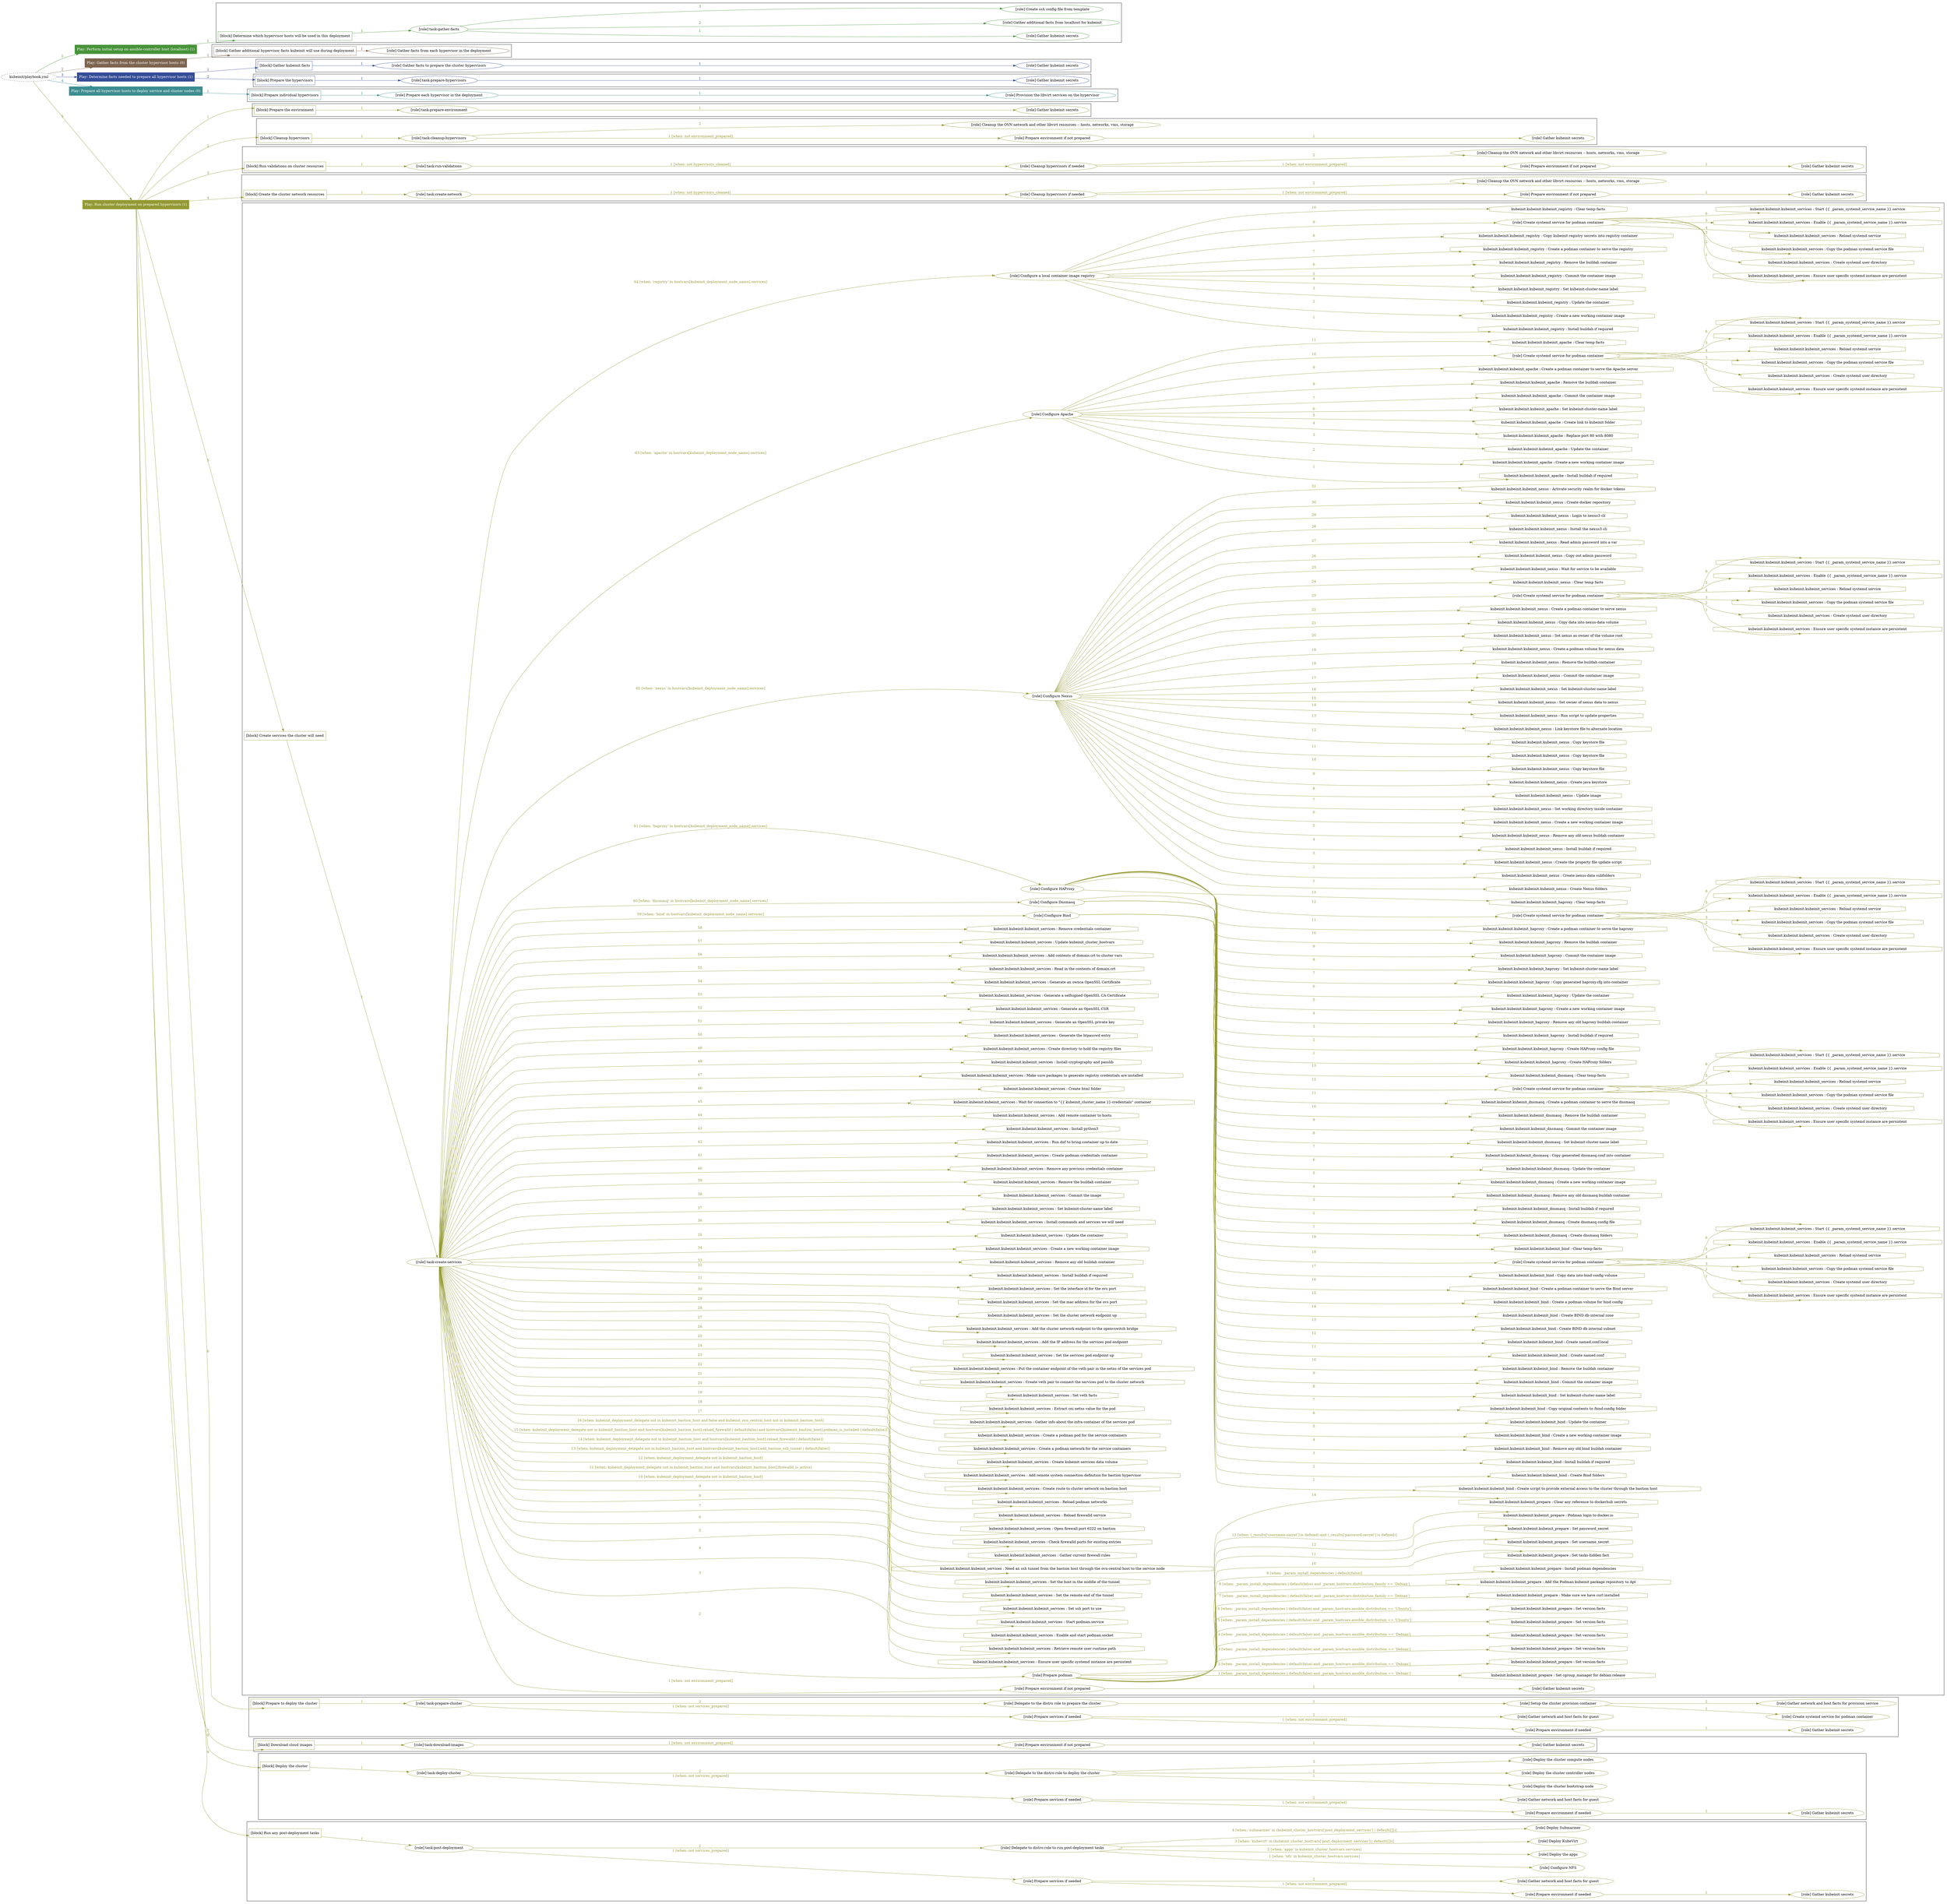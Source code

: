 digraph {
	graph [concentrate=true ordering=in rankdir=LR ratio=fill]
	edge [esep=5 sep=10]
	"kubeinit/playbook.yml" [URL="/home/runner/work/kubeinit/kubeinit/kubeinit/playbook.yml" id=playbook_bc4f3b00 style=dotted]
	"kubeinit/playbook.yml" -> play_1ebc7ba4 [label="1 " color="#479339" fontcolor="#479339" id=edge_38c7973b labeltooltip="1 " tooltip="1 "]
	subgraph "Play: Perform initial setup on ansible-controller host (localhost) (1)" {
		play_1ebc7ba4 [label="Play: Perform initial setup on ansible-controller host (localhost) (1)" URL="/home/runner/work/kubeinit/kubeinit/kubeinit/playbook.yml" color="#479339" fontcolor="#ffffff" id=play_1ebc7ba4 shape=box style=filled tooltip=localhost]
		play_1ebc7ba4 -> block_aae7cb79 [label=1 color="#479339" fontcolor="#479339" id=edge_b47c00dc labeltooltip=1 tooltip=1]
		subgraph cluster_block_aae7cb79 {
			block_aae7cb79 [label="[block] Determine which hypervisor hosts will be used in this deployment" URL="/home/runner/work/kubeinit/kubeinit/kubeinit/playbook.yml" color="#479339" id=block_aae7cb79 labeltooltip="Determine which hypervisor hosts will be used in this deployment" shape=box tooltip="Determine which hypervisor hosts will be used in this deployment"]
			block_aae7cb79 -> role_805de4e5 [label="1 " color="#479339" fontcolor="#479339" id=edge_667f9619 labeltooltip="1 " tooltip="1 "]
			subgraph "task-gather-facts" {
				role_805de4e5 [label="[role] task-gather-facts" URL="/home/runner/work/kubeinit/kubeinit/kubeinit/playbook.yml" color="#479339" id=role_805de4e5 tooltip="task-gather-facts"]
				role_805de4e5 -> role_4c70803d [label="1 " color="#479339" fontcolor="#479339" id=edge_0a4859e1 labeltooltip="1 " tooltip="1 "]
				subgraph "Gather kubeinit secrets" {
					role_4c70803d [label="[role] Gather kubeinit secrets" URL="/home/runner/.ansible/collections/ansible_collections/kubeinit/kubeinit/roles/kubeinit_prepare/tasks/build_hypervisors_group.yml" color="#479339" id=role_4c70803d tooltip="Gather kubeinit secrets"]
				}
				role_805de4e5 -> role_c5e72ff2 [label="2 " color="#479339" fontcolor="#479339" id=edge_abcf68f0 labeltooltip="2 " tooltip="2 "]
				subgraph "Gather additional facts from localhost for kubeinit" {
					role_c5e72ff2 [label="[role] Gather additional facts from localhost for kubeinit" URL="/home/runner/.ansible/collections/ansible_collections/kubeinit/kubeinit/roles/kubeinit_prepare/tasks/build_hypervisors_group.yml" color="#479339" id=role_c5e72ff2 tooltip="Gather additional facts from localhost for kubeinit"]
				}
				role_805de4e5 -> role_24e0c897 [label="3 " color="#479339" fontcolor="#479339" id=edge_d954275c labeltooltip="3 " tooltip="3 "]
				subgraph "Create ssh config file from template" {
					role_24e0c897 [label="[role] Create ssh config file from template" URL="/home/runner/.ansible/collections/ansible_collections/kubeinit/kubeinit/roles/kubeinit_prepare/tasks/build_hypervisors_group.yml" color="#479339" id=role_24e0c897 tooltip="Create ssh config file from template"]
				}
			}
		}
	}
	"kubeinit/playbook.yml" -> play_072c435e [label="2 " color="#7d644f" fontcolor="#7d644f" id=edge_17428304 labeltooltip="2 " tooltip="2 "]
	subgraph "Play: Gather facts from the cluster hypervisor hosts (0)" {
		play_072c435e [label="Play: Gather facts from the cluster hypervisor hosts (0)" URL="/home/runner/work/kubeinit/kubeinit/kubeinit/playbook.yml" color="#7d644f" fontcolor="#ffffff" id=play_072c435e shape=box style=filled tooltip="Play: Gather facts from the cluster hypervisor hosts (0)"]
		play_072c435e -> block_4d040e59 [label=1 color="#7d644f" fontcolor="#7d644f" id=edge_7af2986a labeltooltip=1 tooltip=1]
		subgraph cluster_block_4d040e59 {
			block_4d040e59 [label="[block] Gather additional hypervisor facts kubeinit will use during deployment" URL="/home/runner/work/kubeinit/kubeinit/kubeinit/playbook.yml" color="#7d644f" id=block_4d040e59 labeltooltip="Gather additional hypervisor facts kubeinit will use during deployment" shape=box tooltip="Gather additional hypervisor facts kubeinit will use during deployment"]
			block_4d040e59 -> role_7d627b46 [label="1 " color="#7d644f" fontcolor="#7d644f" id=edge_f768e15b labeltooltip="1 " tooltip="1 "]
			subgraph "Gather facts from each hypervisor in the deployment" {
				role_7d627b46 [label="[role] Gather facts from each hypervisor in the deployment" URL="/home/runner/work/kubeinit/kubeinit/kubeinit/playbook.yml" color="#7d644f" id=role_7d627b46 tooltip="Gather facts from each hypervisor in the deployment"]
			}
		}
	}
	"kubeinit/playbook.yml" -> play_dc7b7bf2 [label="3 " color="#354d97" fontcolor="#354d97" id=edge_2e8c0f66 labeltooltip="3 " tooltip="3 "]
	subgraph "Play: Determine facts needed to prepare all hypervisor hosts (1)" {
		play_dc7b7bf2 [label="Play: Determine facts needed to prepare all hypervisor hosts (1)" URL="/home/runner/work/kubeinit/kubeinit/kubeinit/playbook.yml" color="#354d97" fontcolor="#ffffff" id=play_dc7b7bf2 shape=box style=filled tooltip=localhost]
		play_dc7b7bf2 -> block_d35d9942 [label=1 color="#354d97" fontcolor="#354d97" id=edge_d0428cf4 labeltooltip=1 tooltip=1]
		subgraph cluster_block_d35d9942 {
			block_d35d9942 [label="[block] Gather kubeinit facts" URL="/home/runner/work/kubeinit/kubeinit/kubeinit/playbook.yml" color="#354d97" id=block_d35d9942 labeltooltip="Gather kubeinit facts" shape=box tooltip="Gather kubeinit facts"]
			block_d35d9942 -> role_ebd81ac3 [label="1 " color="#354d97" fontcolor="#354d97" id=edge_37f02095 labeltooltip="1 " tooltip="1 "]
			subgraph "Gather facts to prepare the cluster hypervisors" {
				role_ebd81ac3 [label="[role] Gather facts to prepare the cluster hypervisors" URL="/home/runner/work/kubeinit/kubeinit/kubeinit/playbook.yml" color="#354d97" id=role_ebd81ac3 tooltip="Gather facts to prepare the cluster hypervisors"]
				role_ebd81ac3 -> role_cb867fc5 [label="1 " color="#354d97" fontcolor="#354d97" id=edge_115d69e3 labeltooltip="1 " tooltip="1 "]
				subgraph "Gather kubeinit secrets" {
					role_cb867fc5 [label="[role] Gather kubeinit secrets" URL="/home/runner/.ansible/collections/ansible_collections/kubeinit/kubeinit/roles/kubeinit_prepare/tasks/gather_kubeinit_facts.yml" color="#354d97" id=role_cb867fc5 tooltip="Gather kubeinit secrets"]
				}
			}
		}
		play_dc7b7bf2 -> block_cc2e2603 [label=2 color="#354d97" fontcolor="#354d97" id=edge_4f4a2331 labeltooltip=2 tooltip=2]
		subgraph cluster_block_cc2e2603 {
			block_cc2e2603 [label="[block] Prepare the hypervisors" URL="/home/runner/work/kubeinit/kubeinit/kubeinit/playbook.yml" color="#354d97" id=block_cc2e2603 labeltooltip="Prepare the hypervisors" shape=box tooltip="Prepare the hypervisors"]
			block_cc2e2603 -> role_a088cce4 [label="1 " color="#354d97" fontcolor="#354d97" id=edge_97dee67c labeltooltip="1 " tooltip="1 "]
			subgraph "task-prepare-hypervisors" {
				role_a088cce4 [label="[role] task-prepare-hypervisors" URL="/home/runner/work/kubeinit/kubeinit/kubeinit/playbook.yml" color="#354d97" id=role_a088cce4 tooltip="task-prepare-hypervisors"]
				role_a088cce4 -> role_8f539af1 [label="1 " color="#354d97" fontcolor="#354d97" id=edge_f8770905 labeltooltip="1 " tooltip="1 "]
				subgraph "Gather kubeinit secrets" {
					role_8f539af1 [label="[role] Gather kubeinit secrets" URL="/home/runner/.ansible/collections/ansible_collections/kubeinit/kubeinit/roles/kubeinit_prepare/tasks/gather_kubeinit_facts.yml" color="#354d97" id=role_8f539af1 tooltip="Gather kubeinit secrets"]
				}
			}
		}
	}
	"kubeinit/playbook.yml" -> play_daa50dd9 [label="4 " color="#3c8d90" fontcolor="#3c8d90" id=edge_b5dac615 labeltooltip="4 " tooltip="4 "]
	subgraph "Play: Prepare all hypervisor hosts to deploy service and cluster nodes (0)" {
		play_daa50dd9 [label="Play: Prepare all hypervisor hosts to deploy service and cluster nodes (0)" URL="/home/runner/work/kubeinit/kubeinit/kubeinit/playbook.yml" color="#3c8d90" fontcolor="#ffffff" id=play_daa50dd9 shape=box style=filled tooltip="Play: Prepare all hypervisor hosts to deploy service and cluster nodes (0)"]
		play_daa50dd9 -> block_d0137190 [label=1 color="#3c8d90" fontcolor="#3c8d90" id=edge_07d62679 labeltooltip=1 tooltip=1]
		subgraph cluster_block_d0137190 {
			block_d0137190 [label="[block] Prepare individual hypervisors" URL="/home/runner/work/kubeinit/kubeinit/kubeinit/playbook.yml" color="#3c8d90" id=block_d0137190 labeltooltip="Prepare individual hypervisors" shape=box tooltip="Prepare individual hypervisors"]
			block_d0137190 -> role_76cbd077 [label="1 " color="#3c8d90" fontcolor="#3c8d90" id=edge_178f6386 labeltooltip="1 " tooltip="1 "]
			subgraph "Prepare each hypervisor in the deployment" {
				role_76cbd077 [label="[role] Prepare each hypervisor in the deployment" URL="/home/runner/work/kubeinit/kubeinit/kubeinit/playbook.yml" color="#3c8d90" id=role_76cbd077 tooltip="Prepare each hypervisor in the deployment"]
				role_76cbd077 -> role_90583347 [label="1 " color="#3c8d90" fontcolor="#3c8d90" id=edge_06ce2cfe labeltooltip="1 " tooltip="1 "]
				subgraph "Provision the libvirt services on the hypervisor" {
					role_90583347 [label="[role] Provision the libvirt services on the hypervisor" URL="/home/runner/.ansible/collections/ansible_collections/kubeinit/kubeinit/roles/kubeinit_prepare/tasks/prepare_hypervisor.yml" color="#3c8d90" id=role_90583347 tooltip="Provision the libvirt services on the hypervisor"]
				}
			}
		}
	}
	"kubeinit/playbook.yml" -> play_7a9c9000 [label="5 " color="#939933" fontcolor="#939933" id=edge_6e061c56 labeltooltip="5 " tooltip="5 "]
	subgraph "Play: Run cluster deployment on prepared hypervisors (1)" {
		play_7a9c9000 [label="Play: Run cluster deployment on prepared hypervisors (1)" URL="/home/runner/work/kubeinit/kubeinit/kubeinit/playbook.yml" color="#939933" fontcolor="#ffffff" id=play_7a9c9000 shape=box style=filled tooltip=localhost]
		play_7a9c9000 -> block_06901311 [label=1 color="#939933" fontcolor="#939933" id=edge_e7b1137c labeltooltip=1 tooltip=1]
		subgraph cluster_block_06901311 {
			block_06901311 [label="[block] Prepare the environment" URL="/home/runner/work/kubeinit/kubeinit/kubeinit/playbook.yml" color="#939933" id=block_06901311 labeltooltip="Prepare the environment" shape=box tooltip="Prepare the environment"]
			block_06901311 -> role_88ef1a89 [label="1 " color="#939933" fontcolor="#939933" id=edge_096b221f labeltooltip="1 " tooltip="1 "]
			subgraph "task-prepare-environment" {
				role_88ef1a89 [label="[role] task-prepare-environment" URL="/home/runner/work/kubeinit/kubeinit/kubeinit/playbook.yml" color="#939933" id=role_88ef1a89 tooltip="task-prepare-environment"]
				role_88ef1a89 -> role_f94ab5cb [label="1 " color="#939933" fontcolor="#939933" id=edge_1792594b labeltooltip="1 " tooltip="1 "]
				subgraph "Gather kubeinit secrets" {
					role_f94ab5cb [label="[role] Gather kubeinit secrets" URL="/home/runner/.ansible/collections/ansible_collections/kubeinit/kubeinit/roles/kubeinit_prepare/tasks/gather_kubeinit_facts.yml" color="#939933" id=role_f94ab5cb tooltip="Gather kubeinit secrets"]
				}
			}
		}
		play_7a9c9000 -> block_708df16f [label=2 color="#939933" fontcolor="#939933" id=edge_46e3d18c labeltooltip=2 tooltip=2]
		subgraph cluster_block_708df16f {
			block_708df16f [label="[block] Cleanup hypervisors" URL="/home/runner/work/kubeinit/kubeinit/kubeinit/playbook.yml" color="#939933" id=block_708df16f labeltooltip="Cleanup hypervisors" shape=box tooltip="Cleanup hypervisors"]
			block_708df16f -> role_9e4d16f9 [label="1 " color="#939933" fontcolor="#939933" id=edge_f4662b6f labeltooltip="1 " tooltip="1 "]
			subgraph "task-cleanup-hypervisors" {
				role_9e4d16f9 [label="[role] task-cleanup-hypervisors" URL="/home/runner/work/kubeinit/kubeinit/kubeinit/playbook.yml" color="#939933" id=role_9e4d16f9 tooltip="task-cleanup-hypervisors"]
				role_9e4d16f9 -> role_98fea053 [label="1 [when: not environment_prepared]" color="#939933" fontcolor="#939933" id=edge_1b93a114 labeltooltip="1 [when: not environment_prepared]" tooltip="1 [when: not environment_prepared]"]
				subgraph "Prepare environment if not prepared" {
					role_98fea053 [label="[role] Prepare environment if not prepared" URL="/home/runner/.ansible/collections/ansible_collections/kubeinit/kubeinit/roles/kubeinit_prepare/tasks/cleanup_hypervisors.yml" color="#939933" id=role_98fea053 tooltip="Prepare environment if not prepared"]
					role_98fea053 -> role_0ae92534 [label="1 " color="#939933" fontcolor="#939933" id=edge_9534e5c8 labeltooltip="1 " tooltip="1 "]
					subgraph "Gather kubeinit secrets" {
						role_0ae92534 [label="[role] Gather kubeinit secrets" URL="/home/runner/.ansible/collections/ansible_collections/kubeinit/kubeinit/roles/kubeinit_prepare/tasks/gather_kubeinit_facts.yml" color="#939933" id=role_0ae92534 tooltip="Gather kubeinit secrets"]
					}
				}
				role_9e4d16f9 -> role_9c2f85f6 [label="2 " color="#939933" fontcolor="#939933" id=edge_95097004 labeltooltip="2 " tooltip="2 "]
				subgraph "Cleanup the OVN network and other libvirt resources -- hosts, networks, vms, storage" {
					role_9c2f85f6 [label="[role] Cleanup the OVN network and other libvirt resources -- hosts, networks, vms, storage" URL="/home/runner/.ansible/collections/ansible_collections/kubeinit/kubeinit/roles/kubeinit_prepare/tasks/cleanup_hypervisors.yml" color="#939933" id=role_9c2f85f6 tooltip="Cleanup the OVN network and other libvirt resources -- hosts, networks, vms, storage"]
				}
			}
		}
		play_7a9c9000 -> block_5f19bf62 [label=3 color="#939933" fontcolor="#939933" id=edge_5bedeb2a labeltooltip=3 tooltip=3]
		subgraph cluster_block_5f19bf62 {
			block_5f19bf62 [label="[block] Run validations on cluster resources" URL="/home/runner/work/kubeinit/kubeinit/kubeinit/playbook.yml" color="#939933" id=block_5f19bf62 labeltooltip="Run validations on cluster resources" shape=box tooltip="Run validations on cluster resources"]
			block_5f19bf62 -> role_d258a9cf [label="1 " color="#939933" fontcolor="#939933" id=edge_ff24d942 labeltooltip="1 " tooltip="1 "]
			subgraph "task-run-validations" {
				role_d258a9cf [label="[role] task-run-validations" URL="/home/runner/work/kubeinit/kubeinit/kubeinit/playbook.yml" color="#939933" id=role_d258a9cf tooltip="task-run-validations"]
				role_d258a9cf -> role_2fc048ed [label="1 [when: not hypervisors_cleaned]" color="#939933" fontcolor="#939933" id=edge_a1857cd8 labeltooltip="1 [when: not hypervisors_cleaned]" tooltip="1 [when: not hypervisors_cleaned]"]
				subgraph "Cleanup hypervisors if needed" {
					role_2fc048ed [label="[role] Cleanup hypervisors if needed" URL="/home/runner/.ansible/collections/ansible_collections/kubeinit/kubeinit/roles/kubeinit_validations/tasks/main.yml" color="#939933" id=role_2fc048ed tooltip="Cleanup hypervisors if needed"]
					role_2fc048ed -> role_1c3d5626 [label="1 [when: not environment_prepared]" color="#939933" fontcolor="#939933" id=edge_ab70be2e labeltooltip="1 [when: not environment_prepared]" tooltip="1 [when: not environment_prepared]"]
					subgraph "Prepare environment if not prepared" {
						role_1c3d5626 [label="[role] Prepare environment if not prepared" URL="/home/runner/.ansible/collections/ansible_collections/kubeinit/kubeinit/roles/kubeinit_prepare/tasks/cleanup_hypervisors.yml" color="#939933" id=role_1c3d5626 tooltip="Prepare environment if not prepared"]
						role_1c3d5626 -> role_d9e32f16 [label="1 " color="#939933" fontcolor="#939933" id=edge_8b8dddfb labeltooltip="1 " tooltip="1 "]
						subgraph "Gather kubeinit secrets" {
							role_d9e32f16 [label="[role] Gather kubeinit secrets" URL="/home/runner/.ansible/collections/ansible_collections/kubeinit/kubeinit/roles/kubeinit_prepare/tasks/gather_kubeinit_facts.yml" color="#939933" id=role_d9e32f16 tooltip="Gather kubeinit secrets"]
						}
					}
					role_2fc048ed -> role_9763be8e [label="2 " color="#939933" fontcolor="#939933" id=edge_49716b5b labeltooltip="2 " tooltip="2 "]
					subgraph "Cleanup the OVN network and other libvirt resources -- hosts, networks, vms, storage" {
						role_9763be8e [label="[role] Cleanup the OVN network and other libvirt resources -- hosts, networks, vms, storage" URL="/home/runner/.ansible/collections/ansible_collections/kubeinit/kubeinit/roles/kubeinit_prepare/tasks/cleanup_hypervisors.yml" color="#939933" id=role_9763be8e tooltip="Cleanup the OVN network and other libvirt resources -- hosts, networks, vms, storage"]
					}
				}
			}
		}
		play_7a9c9000 -> block_cf8bb390 [label=4 color="#939933" fontcolor="#939933" id=edge_2829ed8b labeltooltip=4 tooltip=4]
		subgraph cluster_block_cf8bb390 {
			block_cf8bb390 [label="[block] Create the cluster network resources" URL="/home/runner/work/kubeinit/kubeinit/kubeinit/playbook.yml" color="#939933" id=block_cf8bb390 labeltooltip="Create the cluster network resources" shape=box tooltip="Create the cluster network resources"]
			block_cf8bb390 -> role_90cd8155 [label="1 " color="#939933" fontcolor="#939933" id=edge_0b87384f labeltooltip="1 " tooltip="1 "]
			subgraph "task-create-network" {
				role_90cd8155 [label="[role] task-create-network" URL="/home/runner/work/kubeinit/kubeinit/kubeinit/playbook.yml" color="#939933" id=role_90cd8155 tooltip="task-create-network"]
				role_90cd8155 -> role_c319a658 [label="1 [when: not hypervisors_cleaned]" color="#939933" fontcolor="#939933" id=edge_18af95c3 labeltooltip="1 [when: not hypervisors_cleaned]" tooltip="1 [when: not hypervisors_cleaned]"]
				subgraph "Cleanup hypervisors if needed" {
					role_c319a658 [label="[role] Cleanup hypervisors if needed" URL="/home/runner/.ansible/collections/ansible_collections/kubeinit/kubeinit/roles/kubeinit_libvirt/tasks/create_network.yml" color="#939933" id=role_c319a658 tooltip="Cleanup hypervisors if needed"]
					role_c319a658 -> role_0537fda4 [label="1 [when: not environment_prepared]" color="#939933" fontcolor="#939933" id=edge_50c63c21 labeltooltip="1 [when: not environment_prepared]" tooltip="1 [when: not environment_prepared]"]
					subgraph "Prepare environment if not prepared" {
						role_0537fda4 [label="[role] Prepare environment if not prepared" URL="/home/runner/.ansible/collections/ansible_collections/kubeinit/kubeinit/roles/kubeinit_prepare/tasks/cleanup_hypervisors.yml" color="#939933" id=role_0537fda4 tooltip="Prepare environment if not prepared"]
						role_0537fda4 -> role_80f22e33 [label="1 " color="#939933" fontcolor="#939933" id=edge_7770a5ca labeltooltip="1 " tooltip="1 "]
						subgraph "Gather kubeinit secrets" {
							role_80f22e33 [label="[role] Gather kubeinit secrets" URL="/home/runner/.ansible/collections/ansible_collections/kubeinit/kubeinit/roles/kubeinit_prepare/tasks/gather_kubeinit_facts.yml" color="#939933" id=role_80f22e33 tooltip="Gather kubeinit secrets"]
						}
					}
					role_c319a658 -> role_0d133af4 [label="2 " color="#939933" fontcolor="#939933" id=edge_7d20a374 labeltooltip="2 " tooltip="2 "]
					subgraph "Cleanup the OVN network and other libvirt resources -- hosts, networks, vms, storage" {
						role_0d133af4 [label="[role] Cleanup the OVN network and other libvirt resources -- hosts, networks, vms, storage" URL="/home/runner/.ansible/collections/ansible_collections/kubeinit/kubeinit/roles/kubeinit_prepare/tasks/cleanup_hypervisors.yml" color="#939933" id=role_0d133af4 tooltip="Cleanup the OVN network and other libvirt resources -- hosts, networks, vms, storage"]
					}
				}
			}
		}
		play_7a9c9000 -> block_fd151e65 [label=5 color="#939933" fontcolor="#939933" id=edge_235fac90 labeltooltip=5 tooltip=5]
		subgraph cluster_block_fd151e65 {
			block_fd151e65 [label="[block] Create services the cluster will need" URL="/home/runner/work/kubeinit/kubeinit/kubeinit/playbook.yml" color="#939933" id=block_fd151e65 labeltooltip="Create services the cluster will need" shape=box tooltip="Create services the cluster will need"]
			block_fd151e65 -> role_afa4c8c7 [label="1 " color="#939933" fontcolor="#939933" id=edge_10e32199 labeltooltip="1 " tooltip="1 "]
			subgraph "task-create-services" {
				role_afa4c8c7 [label="[role] task-create-services" URL="/home/runner/work/kubeinit/kubeinit/kubeinit/playbook.yml" color="#939933" id=role_afa4c8c7 tooltip="task-create-services"]
				role_afa4c8c7 -> role_6ec6c2ff [label="1 [when: not environment_prepared]" color="#939933" fontcolor="#939933" id=edge_f77cf87b labeltooltip="1 [when: not environment_prepared]" tooltip="1 [when: not environment_prepared]"]
				subgraph "Prepare environment if not prepared" {
					role_6ec6c2ff [label="[role] Prepare environment if not prepared" URL="/home/runner/.ansible/collections/ansible_collections/kubeinit/kubeinit/roles/kubeinit_services/tasks/main.yml" color="#939933" id=role_6ec6c2ff tooltip="Prepare environment if not prepared"]
					role_6ec6c2ff -> role_1e31f695 [label="1 " color="#939933" fontcolor="#939933" id=edge_c359ca4c labeltooltip="1 " tooltip="1 "]
					subgraph "Gather kubeinit secrets" {
						role_1e31f695 [label="[role] Gather kubeinit secrets" URL="/home/runner/.ansible/collections/ansible_collections/kubeinit/kubeinit/roles/kubeinit_prepare/tasks/gather_kubeinit_facts.yml" color="#939933" id=role_1e31f695 tooltip="Gather kubeinit secrets"]
					}
				}
				role_afa4c8c7 -> role_97d0541d [label="2 " color="#939933" fontcolor="#939933" id=edge_c3e7d2e0 labeltooltip="2 " tooltip="2 "]
				subgraph "Prepare podman" {
					role_97d0541d [label="[role] Prepare podman" URL="/home/runner/.ansible/collections/ansible_collections/kubeinit/kubeinit/roles/kubeinit_services/tasks/00_create_service_pod.yml" color="#939933" id=role_97d0541d tooltip="Prepare podman"]
					task_c3ba01ca [label="kubeinit.kubeinit.kubeinit_prepare : Set cgroup_manager for debian release" URL="/home/runner/.ansible/collections/ansible_collections/kubeinit/kubeinit/roles/kubeinit_prepare/tasks/prepare_podman.yml" color="#939933" id=task_c3ba01ca shape=octagon tooltip="kubeinit.kubeinit.kubeinit_prepare : Set cgroup_manager for debian release"]
					role_97d0541d -> task_c3ba01ca [label="1 [when: _param_install_dependencies | default(false) and _param_hostvars.ansible_distribution == 'Debian']" color="#939933" fontcolor="#939933" id=edge_6baae483 labeltooltip="1 [when: _param_install_dependencies | default(false) and _param_hostvars.ansible_distribution == 'Debian']" tooltip="1 [when: _param_install_dependencies | default(false) and _param_hostvars.ansible_distribution == 'Debian']"]
					task_845bd1e4 [label="kubeinit.kubeinit.kubeinit_prepare : Set version facts" URL="/home/runner/.ansible/collections/ansible_collections/kubeinit/kubeinit/roles/kubeinit_prepare/tasks/prepare_podman.yml" color="#939933" id=task_845bd1e4 shape=octagon tooltip="kubeinit.kubeinit.kubeinit_prepare : Set version facts"]
					role_97d0541d -> task_845bd1e4 [label="2 [when: _param_install_dependencies | default(false) and _param_hostvars.ansible_distribution == 'Debian']" color="#939933" fontcolor="#939933" id=edge_ac5cddb4 labeltooltip="2 [when: _param_install_dependencies | default(false) and _param_hostvars.ansible_distribution == 'Debian']" tooltip="2 [when: _param_install_dependencies | default(false) and _param_hostvars.ansible_distribution == 'Debian']"]
					task_ca54e6fc [label="kubeinit.kubeinit.kubeinit_prepare : Set version facts" URL="/home/runner/.ansible/collections/ansible_collections/kubeinit/kubeinit/roles/kubeinit_prepare/tasks/prepare_podman.yml" color="#939933" id=task_ca54e6fc shape=octagon tooltip="kubeinit.kubeinit.kubeinit_prepare : Set version facts"]
					role_97d0541d -> task_ca54e6fc [label="3 [when: _param_install_dependencies | default(false) and _param_hostvars.ansible_distribution == 'Debian']" color="#939933" fontcolor="#939933" id=edge_c88309c4 labeltooltip="3 [when: _param_install_dependencies | default(false) and _param_hostvars.ansible_distribution == 'Debian']" tooltip="3 [when: _param_install_dependencies | default(false) and _param_hostvars.ansible_distribution == 'Debian']"]
					task_e41f04c3 [label="kubeinit.kubeinit.kubeinit_prepare : Set version facts" URL="/home/runner/.ansible/collections/ansible_collections/kubeinit/kubeinit/roles/kubeinit_prepare/tasks/prepare_podman.yml" color="#939933" id=task_e41f04c3 shape=octagon tooltip="kubeinit.kubeinit.kubeinit_prepare : Set version facts"]
					role_97d0541d -> task_e41f04c3 [label="4 [when: _param_install_dependencies | default(false) and _param_hostvars.ansible_distribution == 'Debian']" color="#939933" fontcolor="#939933" id=edge_61096ac5 labeltooltip="4 [when: _param_install_dependencies | default(false) and _param_hostvars.ansible_distribution == 'Debian']" tooltip="4 [when: _param_install_dependencies | default(false) and _param_hostvars.ansible_distribution == 'Debian']"]
					task_0bf3becf [label="kubeinit.kubeinit.kubeinit_prepare : Set version facts" URL="/home/runner/.ansible/collections/ansible_collections/kubeinit/kubeinit/roles/kubeinit_prepare/tasks/prepare_podman.yml" color="#939933" id=task_0bf3becf shape=octagon tooltip="kubeinit.kubeinit.kubeinit_prepare : Set version facts"]
					role_97d0541d -> task_0bf3becf [label="5 [when: _param_install_dependencies | default(false) and _param_hostvars.ansible_distribution == 'Ubuntu']" color="#939933" fontcolor="#939933" id=edge_4bc54621 labeltooltip="5 [when: _param_install_dependencies | default(false) and _param_hostvars.ansible_distribution == 'Ubuntu']" tooltip="5 [when: _param_install_dependencies | default(false) and _param_hostvars.ansible_distribution == 'Ubuntu']"]
					task_cd2ae601 [label="kubeinit.kubeinit.kubeinit_prepare : Set version facts" URL="/home/runner/.ansible/collections/ansible_collections/kubeinit/kubeinit/roles/kubeinit_prepare/tasks/prepare_podman.yml" color="#939933" id=task_cd2ae601 shape=octagon tooltip="kubeinit.kubeinit.kubeinit_prepare : Set version facts"]
					role_97d0541d -> task_cd2ae601 [label="6 [when: _param_install_dependencies | default(false) and _param_hostvars.ansible_distribution == 'Ubuntu']" color="#939933" fontcolor="#939933" id=edge_f7fcffd4 labeltooltip="6 [when: _param_install_dependencies | default(false) and _param_hostvars.ansible_distribution == 'Ubuntu']" tooltip="6 [when: _param_install_dependencies | default(false) and _param_hostvars.ansible_distribution == 'Ubuntu']"]
					task_b3cb2603 [label="kubeinit.kubeinit.kubeinit_prepare : Make sure we have curl installed" URL="/home/runner/.ansible/collections/ansible_collections/kubeinit/kubeinit/roles/kubeinit_prepare/tasks/prepare_podman.yml" color="#939933" id=task_b3cb2603 shape=octagon tooltip="kubeinit.kubeinit.kubeinit_prepare : Make sure we have curl installed"]
					role_97d0541d -> task_b3cb2603 [label="7 [when: _param_install_dependencies | default(false) and _param_hostvars.distribution_family == 'Debian']" color="#939933" fontcolor="#939933" id=edge_d04880c3 labeltooltip="7 [when: _param_install_dependencies | default(false) and _param_hostvars.distribution_family == 'Debian']" tooltip="7 [when: _param_install_dependencies | default(false) and _param_hostvars.distribution_family == 'Debian']"]
					task_7fb175fe [label="kubeinit.kubeinit.kubeinit_prepare : Add the Podman kubeinit package repository to Apt" URL="/home/runner/.ansible/collections/ansible_collections/kubeinit/kubeinit/roles/kubeinit_prepare/tasks/prepare_podman.yml" color="#939933" id=task_7fb175fe shape=octagon tooltip="kubeinit.kubeinit.kubeinit_prepare : Add the Podman kubeinit package repository to Apt"]
					role_97d0541d -> task_7fb175fe [label="8 [when: _param_install_dependencies | default(false) and _param_hostvars.distribution_family == 'Debian']" color="#939933" fontcolor="#939933" id=edge_9d7233b4 labeltooltip="8 [when: _param_install_dependencies | default(false) and _param_hostvars.distribution_family == 'Debian']" tooltip="8 [when: _param_install_dependencies | default(false) and _param_hostvars.distribution_family == 'Debian']"]
					task_a9365e89 [label="kubeinit.kubeinit.kubeinit_prepare : Install podman dependencies" URL="/home/runner/.ansible/collections/ansible_collections/kubeinit/kubeinit/roles/kubeinit_prepare/tasks/prepare_podman.yml" color="#939933" id=task_a9365e89 shape=octagon tooltip="kubeinit.kubeinit.kubeinit_prepare : Install podman dependencies"]
					role_97d0541d -> task_a9365e89 [label="9 [when: _param_install_dependencies | default(false)]" color="#939933" fontcolor="#939933" id=edge_7841f179 labeltooltip="9 [when: _param_install_dependencies | default(false)]" tooltip="9 [when: _param_install_dependencies | default(false)]"]
					task_896b480e [label="kubeinit.kubeinit.kubeinit_prepare : Set tasks-hidden fact" URL="/home/runner/.ansible/collections/ansible_collections/kubeinit/kubeinit/roles/kubeinit_prepare/tasks/prepare_podman.yml" color="#939933" id=task_896b480e shape=octagon tooltip="kubeinit.kubeinit.kubeinit_prepare : Set tasks-hidden fact"]
					role_97d0541d -> task_896b480e [label="10 " color="#939933" fontcolor="#939933" id=edge_fc612d2d labeltooltip="10 " tooltip="10 "]
					task_22a2d4ac [label="kubeinit.kubeinit.kubeinit_prepare : Set username_secret" URL="/home/runner/.ansible/collections/ansible_collections/kubeinit/kubeinit/roles/kubeinit_prepare/tasks/prepare_podman.yml" color="#939933" id=task_22a2d4ac shape=octagon tooltip="kubeinit.kubeinit.kubeinit_prepare : Set username_secret"]
					role_97d0541d -> task_22a2d4ac [label="11 " color="#939933" fontcolor="#939933" id=edge_15eebad6 labeltooltip="11 " tooltip="11 "]
					task_0b3e8ad8 [label="kubeinit.kubeinit.kubeinit_prepare : Set password_secret" URL="/home/runner/.ansible/collections/ansible_collections/kubeinit/kubeinit/roles/kubeinit_prepare/tasks/prepare_podman.yml" color="#939933" id=task_0b3e8ad8 shape=octagon tooltip="kubeinit.kubeinit.kubeinit_prepare : Set password_secret"]
					role_97d0541d -> task_0b3e8ad8 [label="12 " color="#939933" fontcolor="#939933" id=edge_25d52a7d labeltooltip="12 " tooltip="12 "]
					task_3eecf37f [label="kubeinit.kubeinit.kubeinit_prepare : Podman login to docker.io" URL="/home/runner/.ansible/collections/ansible_collections/kubeinit/kubeinit/roles/kubeinit_prepare/tasks/prepare_podman.yml" color="#939933" id=task_3eecf37f shape=octagon tooltip="kubeinit.kubeinit.kubeinit_prepare : Podman login to docker.io"]
					role_97d0541d -> task_3eecf37f [label="13 [when: (_results['username-secret'] is defined) and (_results['password-secret'] is defined)]" color="#939933" fontcolor="#939933" id=edge_2adb1f6c labeltooltip="13 [when: (_results['username-secret'] is defined) and (_results['password-secret'] is defined)]" tooltip="13 [when: (_results['username-secret'] is defined) and (_results['password-secret'] is defined)]"]
					task_bb073046 [label="kubeinit.kubeinit.kubeinit_prepare : Clear any reference to dockerhub secrets" URL="/home/runner/.ansible/collections/ansible_collections/kubeinit/kubeinit/roles/kubeinit_prepare/tasks/prepare_podman.yml" color="#939933" id=task_bb073046 shape=octagon tooltip="kubeinit.kubeinit.kubeinit_prepare : Clear any reference to dockerhub secrets"]
					role_97d0541d -> task_bb073046 [label="14 " color="#939933" fontcolor="#939933" id=edge_38754dd4 labeltooltip="14 " tooltip="14 "]
				}
				task_8b1ef290 [label="kubeinit.kubeinit.kubeinit_services : Ensure user specific systemd instance are persistent" URL="/home/runner/.ansible/collections/ansible_collections/kubeinit/kubeinit/roles/kubeinit_services/tasks/00_create_service_pod.yml" color="#939933" id=task_8b1ef290 shape=octagon tooltip="kubeinit.kubeinit.kubeinit_services : Ensure user specific systemd instance are persistent"]
				role_afa4c8c7 -> task_8b1ef290 [label="3 " color="#939933" fontcolor="#939933" id=edge_7d93f710 labeltooltip="3 " tooltip="3 "]
				task_fd3ebb45 [label="kubeinit.kubeinit.kubeinit_services : Retrieve remote user runtime path" URL="/home/runner/.ansible/collections/ansible_collections/kubeinit/kubeinit/roles/kubeinit_services/tasks/00_create_service_pod.yml" color="#939933" id=task_fd3ebb45 shape=octagon tooltip="kubeinit.kubeinit.kubeinit_services : Retrieve remote user runtime path"]
				role_afa4c8c7 -> task_fd3ebb45 [label="4 " color="#939933" fontcolor="#939933" id=edge_64672819 labeltooltip="4 " tooltip="4 "]
				task_ffd6b605 [label="kubeinit.kubeinit.kubeinit_services : Enable and start podman.socket" URL="/home/runner/.ansible/collections/ansible_collections/kubeinit/kubeinit/roles/kubeinit_services/tasks/00_create_service_pod.yml" color="#939933" id=task_ffd6b605 shape=octagon tooltip="kubeinit.kubeinit.kubeinit_services : Enable and start podman.socket"]
				role_afa4c8c7 -> task_ffd6b605 [label="5 " color="#939933" fontcolor="#939933" id=edge_53533032 labeltooltip="5 " tooltip="5 "]
				task_ab0b646e [label="kubeinit.kubeinit.kubeinit_services : Start podman.service" URL="/home/runner/.ansible/collections/ansible_collections/kubeinit/kubeinit/roles/kubeinit_services/tasks/00_create_service_pod.yml" color="#939933" id=task_ab0b646e shape=octagon tooltip="kubeinit.kubeinit.kubeinit_services : Start podman.service"]
				role_afa4c8c7 -> task_ab0b646e [label="6 " color="#939933" fontcolor="#939933" id=edge_42f8315f labeltooltip="6 " tooltip="6 "]
				task_334b1acb [label="kubeinit.kubeinit.kubeinit_services : Set ssh port to use" URL="/home/runner/.ansible/collections/ansible_collections/kubeinit/kubeinit/roles/kubeinit_services/tasks/00_create_service_pod.yml" color="#939933" id=task_334b1acb shape=octagon tooltip="kubeinit.kubeinit.kubeinit_services : Set ssh port to use"]
				role_afa4c8c7 -> task_334b1acb [label="7 " color="#939933" fontcolor="#939933" id=edge_914af492 labeltooltip="7 " tooltip="7 "]
				task_019acce2 [label="kubeinit.kubeinit.kubeinit_services : Set the remote end of the tunnel" URL="/home/runner/.ansible/collections/ansible_collections/kubeinit/kubeinit/roles/kubeinit_services/tasks/00_create_service_pod.yml" color="#939933" id=task_019acce2 shape=octagon tooltip="kubeinit.kubeinit.kubeinit_services : Set the remote end of the tunnel"]
				role_afa4c8c7 -> task_019acce2 [label="8 " color="#939933" fontcolor="#939933" id=edge_534d8ea1 labeltooltip="8 " tooltip="8 "]
				task_fe85f00d [label="kubeinit.kubeinit.kubeinit_services : Set the host in the middle of the tunnel" URL="/home/runner/.ansible/collections/ansible_collections/kubeinit/kubeinit/roles/kubeinit_services/tasks/00_create_service_pod.yml" color="#939933" id=task_fe85f00d shape=octagon tooltip="kubeinit.kubeinit.kubeinit_services : Set the host in the middle of the tunnel"]
				role_afa4c8c7 -> task_fe85f00d [label="9 " color="#939933" fontcolor="#939933" id=edge_67d2b50e labeltooltip="9 " tooltip="9 "]
				task_0865fdf3 [label="kubeinit.kubeinit.kubeinit_services : Need an ssh tunnel from the bastion host through the ovn-central host to the service node" URL="/home/runner/.ansible/collections/ansible_collections/kubeinit/kubeinit/roles/kubeinit_services/tasks/00_create_service_pod.yml" color="#939933" id=task_0865fdf3 shape=octagon tooltip="kubeinit.kubeinit.kubeinit_services : Need an ssh tunnel from the bastion host through the ovn-central host to the service node"]
				role_afa4c8c7 -> task_0865fdf3 [label="10 [when: kubeinit_deployment_delegate not in kubeinit_bastion_host]" color="#939933" fontcolor="#939933" id=edge_348f75cb labeltooltip="10 [when: kubeinit_deployment_delegate not in kubeinit_bastion_host]" tooltip="10 [when: kubeinit_deployment_delegate not in kubeinit_bastion_host]"]
				task_5a66a744 [label="kubeinit.kubeinit.kubeinit_services : Gather current firewall rules" URL="/home/runner/.ansible/collections/ansible_collections/kubeinit/kubeinit/roles/kubeinit_services/tasks/00_create_service_pod.yml" color="#939933" id=task_5a66a744 shape=octagon tooltip="kubeinit.kubeinit.kubeinit_services : Gather current firewall rules"]
				role_afa4c8c7 -> task_5a66a744 [label="11 [when: kubeinit_deployment_delegate not in kubeinit_bastion_host and hostvars[kubeinit_bastion_host].firewalld_is_active]" color="#939933" fontcolor="#939933" id=edge_db5d1032 labeltooltip="11 [when: kubeinit_deployment_delegate not in kubeinit_bastion_host and hostvars[kubeinit_bastion_host].firewalld_is_active]" tooltip="11 [when: kubeinit_deployment_delegate not in kubeinit_bastion_host and hostvars[kubeinit_bastion_host].firewalld_is_active]"]
				task_9361ec92 [label="kubeinit.kubeinit.kubeinit_services : Check firewalld ports for existing entries" URL="/home/runner/.ansible/collections/ansible_collections/kubeinit/kubeinit/roles/kubeinit_services/tasks/00_create_service_pod.yml" color="#939933" id=task_9361ec92 shape=octagon tooltip="kubeinit.kubeinit.kubeinit_services : Check firewalld ports for existing entries"]
				role_afa4c8c7 -> task_9361ec92 [label="12 [when: kubeinit_deployment_delegate not in kubeinit_bastion_host]" color="#939933" fontcolor="#939933" id=edge_53927435 labeltooltip="12 [when: kubeinit_deployment_delegate not in kubeinit_bastion_host]" tooltip="12 [when: kubeinit_deployment_delegate not in kubeinit_bastion_host]"]
				task_a48a36a6 [label="kubeinit.kubeinit.kubeinit_services : Open firewall port 6222 on bastion" URL="/home/runner/.ansible/collections/ansible_collections/kubeinit/kubeinit/roles/kubeinit_services/tasks/00_create_service_pod.yml" color="#939933" id=task_a48a36a6 shape=octagon tooltip="kubeinit.kubeinit.kubeinit_services : Open firewall port 6222 on bastion"]
				role_afa4c8c7 -> task_a48a36a6 [label="13 [when: kubeinit_deployment_delegate not in kubeinit_bastion_host and hostvars[kubeinit_bastion_host].add_bastion_ssh_tunnel | default(false)]" color="#939933" fontcolor="#939933" id=edge_e576988c labeltooltip="13 [when: kubeinit_deployment_delegate not in kubeinit_bastion_host and hostvars[kubeinit_bastion_host].add_bastion_ssh_tunnel | default(false)]" tooltip="13 [when: kubeinit_deployment_delegate not in kubeinit_bastion_host and hostvars[kubeinit_bastion_host].add_bastion_ssh_tunnel | default(false)]"]
				task_a37cee68 [label="kubeinit.kubeinit.kubeinit_services : Reload firewalld service" URL="/home/runner/.ansible/collections/ansible_collections/kubeinit/kubeinit/roles/kubeinit_services/tasks/00_create_service_pod.yml" color="#939933" id=task_a37cee68 shape=octagon tooltip="kubeinit.kubeinit.kubeinit_services : Reload firewalld service"]
				role_afa4c8c7 -> task_a37cee68 [label="14 [when: kubeinit_deployment_delegate not in kubeinit_bastion_host and hostvars[kubeinit_bastion_host].reload_firewalld | default(false)]" color="#939933" fontcolor="#939933" id=edge_e3a2cde3 labeltooltip="14 [when: kubeinit_deployment_delegate not in kubeinit_bastion_host and hostvars[kubeinit_bastion_host].reload_firewalld | default(false)]" tooltip="14 [when: kubeinit_deployment_delegate not in kubeinit_bastion_host and hostvars[kubeinit_bastion_host].reload_firewalld | default(false)]"]
				task_ce6a1c90 [label="kubeinit.kubeinit.kubeinit_services : Reload podman networks" URL="/home/runner/.ansible/collections/ansible_collections/kubeinit/kubeinit/roles/kubeinit_services/tasks/00_create_service_pod.yml" color="#939933" id=task_ce6a1c90 shape=octagon tooltip="kubeinit.kubeinit.kubeinit_services : Reload podman networks"]
				role_afa4c8c7 -> task_ce6a1c90 [label="15 [when: kubeinit_deployment_delegate not in kubeinit_bastion_host and hostvars[kubeinit_bastion_host].reload_firewalld | default(false) and hostvars[kubeinit_bastion_host].podman_is_installed | default(false)]" color="#939933" fontcolor="#939933" id=edge_bb883c73 labeltooltip="15 [when: kubeinit_deployment_delegate not in kubeinit_bastion_host and hostvars[kubeinit_bastion_host].reload_firewalld | default(false) and hostvars[kubeinit_bastion_host].podman_is_installed | default(false)]" tooltip="15 [when: kubeinit_deployment_delegate not in kubeinit_bastion_host and hostvars[kubeinit_bastion_host].reload_firewalld | default(false) and hostvars[kubeinit_bastion_host].podman_is_installed | default(false)]"]
				task_92487488 [label="kubeinit.kubeinit.kubeinit_services : Create route to cluster network on bastion host" URL="/home/runner/.ansible/collections/ansible_collections/kubeinit/kubeinit/roles/kubeinit_services/tasks/00_create_service_pod.yml" color="#939933" id=task_92487488 shape=octagon tooltip="kubeinit.kubeinit.kubeinit_services : Create route to cluster network on bastion host"]
				role_afa4c8c7 -> task_92487488 [label="16 [when: kubeinit_deployment_delegate not in kubeinit_bastion_host and false and kubeinit_ovn_central_host not in kubeinit_bastion_host]" color="#939933" fontcolor="#939933" id=edge_dce1d7f3 labeltooltip="16 [when: kubeinit_deployment_delegate not in kubeinit_bastion_host and false and kubeinit_ovn_central_host not in kubeinit_bastion_host]" tooltip="16 [when: kubeinit_deployment_delegate not in kubeinit_bastion_host and false and kubeinit_ovn_central_host not in kubeinit_bastion_host]"]
				task_fc423933 [label="kubeinit.kubeinit.kubeinit_services : Add remote system connection definition for bastion hypervisor" URL="/home/runner/.ansible/collections/ansible_collections/kubeinit/kubeinit/roles/kubeinit_services/tasks/00_create_service_pod.yml" color="#939933" id=task_fc423933 shape=octagon tooltip="kubeinit.kubeinit.kubeinit_services : Add remote system connection definition for bastion hypervisor"]
				role_afa4c8c7 -> task_fc423933 [label="17 " color="#939933" fontcolor="#939933" id=edge_bcf9d153 labeltooltip="17 " tooltip="17 "]
				task_db0805eb [label="kubeinit.kubeinit.kubeinit_services : Create kubeinit services data volume" URL="/home/runner/.ansible/collections/ansible_collections/kubeinit/kubeinit/roles/kubeinit_services/tasks/00_create_service_pod.yml" color="#939933" id=task_db0805eb shape=octagon tooltip="kubeinit.kubeinit.kubeinit_services : Create kubeinit services data volume"]
				role_afa4c8c7 -> task_db0805eb [label="18 " color="#939933" fontcolor="#939933" id=edge_7471cc3c labeltooltip="18 " tooltip="18 "]
				task_e9a37f9b [label="kubeinit.kubeinit.kubeinit_services : Create a podman network for the service containers" URL="/home/runner/.ansible/collections/ansible_collections/kubeinit/kubeinit/roles/kubeinit_services/tasks/00_create_service_pod.yml" color="#939933" id=task_e9a37f9b shape=octagon tooltip="kubeinit.kubeinit.kubeinit_services : Create a podman network for the service containers"]
				role_afa4c8c7 -> task_e9a37f9b [label="19 " color="#939933" fontcolor="#939933" id=edge_46f9ee5d labeltooltip="19 " tooltip="19 "]
				task_a0730257 [label="kubeinit.kubeinit.kubeinit_services : Create a podman pod for the service containers" URL="/home/runner/.ansible/collections/ansible_collections/kubeinit/kubeinit/roles/kubeinit_services/tasks/00_create_service_pod.yml" color="#939933" id=task_a0730257 shape=octagon tooltip="kubeinit.kubeinit.kubeinit_services : Create a podman pod for the service containers"]
				role_afa4c8c7 -> task_a0730257 [label="20 " color="#939933" fontcolor="#939933" id=edge_ea7412be labeltooltip="20 " tooltip="20 "]
				task_218f932f [label="kubeinit.kubeinit.kubeinit_services : Gather info about the infra container of the services pod" URL="/home/runner/.ansible/collections/ansible_collections/kubeinit/kubeinit/roles/kubeinit_services/tasks/00_create_service_pod.yml" color="#939933" id=task_218f932f shape=octagon tooltip="kubeinit.kubeinit.kubeinit_services : Gather info about the infra container of the services pod"]
				role_afa4c8c7 -> task_218f932f [label="21 " color="#939933" fontcolor="#939933" id=edge_f3d29de1 labeltooltip="21 " tooltip="21 "]
				task_8c109e2d [label="kubeinit.kubeinit.kubeinit_services : Extract cni netns value for the pod" URL="/home/runner/.ansible/collections/ansible_collections/kubeinit/kubeinit/roles/kubeinit_services/tasks/00_create_service_pod.yml" color="#939933" id=task_8c109e2d shape=octagon tooltip="kubeinit.kubeinit.kubeinit_services : Extract cni netns value for the pod"]
				role_afa4c8c7 -> task_8c109e2d [label="22 " color="#939933" fontcolor="#939933" id=edge_55581ece labeltooltip="22 " tooltip="22 "]
				task_7738fc8f [label="kubeinit.kubeinit.kubeinit_services : Set veth facts" URL="/home/runner/.ansible/collections/ansible_collections/kubeinit/kubeinit/roles/kubeinit_services/tasks/00_create_service_pod.yml" color="#939933" id=task_7738fc8f shape=octagon tooltip="kubeinit.kubeinit.kubeinit_services : Set veth facts"]
				role_afa4c8c7 -> task_7738fc8f [label="23 " color="#939933" fontcolor="#939933" id=edge_9b3c6a76 labeltooltip="23 " tooltip="23 "]
				task_f29edcab [label="kubeinit.kubeinit.kubeinit_services : Create veth pair to connect the services pod to the cluster network" URL="/home/runner/.ansible/collections/ansible_collections/kubeinit/kubeinit/roles/kubeinit_services/tasks/00_create_service_pod.yml" color="#939933" id=task_f29edcab shape=octagon tooltip="kubeinit.kubeinit.kubeinit_services : Create veth pair to connect the services pod to the cluster network"]
				role_afa4c8c7 -> task_f29edcab [label="24 " color="#939933" fontcolor="#939933" id=edge_56dfaa62 labeltooltip="24 " tooltip="24 "]
				task_b260bcfd [label="kubeinit.kubeinit.kubeinit_services : Put the container endpoint of the veth pair in the netns of the services pod" URL="/home/runner/.ansible/collections/ansible_collections/kubeinit/kubeinit/roles/kubeinit_services/tasks/00_create_service_pod.yml" color="#939933" id=task_b260bcfd shape=octagon tooltip="kubeinit.kubeinit.kubeinit_services : Put the container endpoint of the veth pair in the netns of the services pod"]
				role_afa4c8c7 -> task_b260bcfd [label="25 " color="#939933" fontcolor="#939933" id=edge_d8155c86 labeltooltip="25 " tooltip="25 "]
				task_bf61fd4e [label="kubeinit.kubeinit.kubeinit_services : Set the services pod endpoint up" URL="/home/runner/.ansible/collections/ansible_collections/kubeinit/kubeinit/roles/kubeinit_services/tasks/00_create_service_pod.yml" color="#939933" id=task_bf61fd4e shape=octagon tooltip="kubeinit.kubeinit.kubeinit_services : Set the services pod endpoint up"]
				role_afa4c8c7 -> task_bf61fd4e [label="26 " color="#939933" fontcolor="#939933" id=edge_48fc33a2 labeltooltip="26 " tooltip="26 "]
				task_2be588ab [label="kubeinit.kubeinit.kubeinit_services : Add the IP address for the services pod endpoint" URL="/home/runner/.ansible/collections/ansible_collections/kubeinit/kubeinit/roles/kubeinit_services/tasks/00_create_service_pod.yml" color="#939933" id=task_2be588ab shape=octagon tooltip="kubeinit.kubeinit.kubeinit_services : Add the IP address for the services pod endpoint"]
				role_afa4c8c7 -> task_2be588ab [label="27 " color="#939933" fontcolor="#939933" id=edge_cf69a232 labeltooltip="27 " tooltip="27 "]
				task_14b157b0 [label="kubeinit.kubeinit.kubeinit_services : Add the cluster network endpoint to the openvswitch bridge" URL="/home/runner/.ansible/collections/ansible_collections/kubeinit/kubeinit/roles/kubeinit_services/tasks/00_create_service_pod.yml" color="#939933" id=task_14b157b0 shape=octagon tooltip="kubeinit.kubeinit.kubeinit_services : Add the cluster network endpoint to the openvswitch bridge"]
				role_afa4c8c7 -> task_14b157b0 [label="28 " color="#939933" fontcolor="#939933" id=edge_291703fb labeltooltip="28 " tooltip="28 "]
				task_e0cccb01 [label="kubeinit.kubeinit.kubeinit_services : Set the cluster network endpoint up" URL="/home/runner/.ansible/collections/ansible_collections/kubeinit/kubeinit/roles/kubeinit_services/tasks/00_create_service_pod.yml" color="#939933" id=task_e0cccb01 shape=octagon tooltip="kubeinit.kubeinit.kubeinit_services : Set the cluster network endpoint up"]
				role_afa4c8c7 -> task_e0cccb01 [label="29 " color="#939933" fontcolor="#939933" id=edge_acb82f31 labeltooltip="29 " tooltip="29 "]
				task_7eb92f86 [label="kubeinit.kubeinit.kubeinit_services : Set the mac address for the ovs port" URL="/home/runner/.ansible/collections/ansible_collections/kubeinit/kubeinit/roles/kubeinit_services/tasks/00_create_service_pod.yml" color="#939933" id=task_7eb92f86 shape=octagon tooltip="kubeinit.kubeinit.kubeinit_services : Set the mac address for the ovs port"]
				role_afa4c8c7 -> task_7eb92f86 [label="30 " color="#939933" fontcolor="#939933" id=edge_7fb2eb4c labeltooltip="30 " tooltip="30 "]
				task_6e873a00 [label="kubeinit.kubeinit.kubeinit_services : Set the interface id for the ovs port" URL="/home/runner/.ansible/collections/ansible_collections/kubeinit/kubeinit/roles/kubeinit_services/tasks/00_create_service_pod.yml" color="#939933" id=task_6e873a00 shape=octagon tooltip="kubeinit.kubeinit.kubeinit_services : Set the interface id for the ovs port"]
				role_afa4c8c7 -> task_6e873a00 [label="31 " color="#939933" fontcolor="#939933" id=edge_f7ff745d labeltooltip="31 " tooltip="31 "]
				task_19549468 [label="kubeinit.kubeinit.kubeinit_services : Install buildah if required" URL="/home/runner/.ansible/collections/ansible_collections/kubeinit/kubeinit/roles/kubeinit_services/tasks/prepare_credentials.yml" color="#939933" id=task_19549468 shape=octagon tooltip="kubeinit.kubeinit.kubeinit_services : Install buildah if required"]
				role_afa4c8c7 -> task_19549468 [label="32 " color="#939933" fontcolor="#939933" id=edge_f0774433 labeltooltip="32 " tooltip="32 "]
				task_cd425375 [label="kubeinit.kubeinit.kubeinit_services : Remove any old buildah container" URL="/home/runner/.ansible/collections/ansible_collections/kubeinit/kubeinit/roles/kubeinit_services/tasks/prepare_credentials.yml" color="#939933" id=task_cd425375 shape=octagon tooltip="kubeinit.kubeinit.kubeinit_services : Remove any old buildah container"]
				role_afa4c8c7 -> task_cd425375 [label="33 " color="#939933" fontcolor="#939933" id=edge_26c85a11 labeltooltip="33 " tooltip="33 "]
				task_46bcd43f [label="kubeinit.kubeinit.kubeinit_services : Create a new working container image" URL="/home/runner/.ansible/collections/ansible_collections/kubeinit/kubeinit/roles/kubeinit_services/tasks/prepare_credentials.yml" color="#939933" id=task_46bcd43f shape=octagon tooltip="kubeinit.kubeinit.kubeinit_services : Create a new working container image"]
				role_afa4c8c7 -> task_46bcd43f [label="34 " color="#939933" fontcolor="#939933" id=edge_9cba71cb labeltooltip="34 " tooltip="34 "]
				task_a8420acc [label="kubeinit.kubeinit.kubeinit_services : Update the container" URL="/home/runner/.ansible/collections/ansible_collections/kubeinit/kubeinit/roles/kubeinit_services/tasks/prepare_credentials.yml" color="#939933" id=task_a8420acc shape=octagon tooltip="kubeinit.kubeinit.kubeinit_services : Update the container"]
				role_afa4c8c7 -> task_a8420acc [label="35 " color="#939933" fontcolor="#939933" id=edge_a57ef1a5 labeltooltip="35 " tooltip="35 "]
				task_5dd38ad6 [label="kubeinit.kubeinit.kubeinit_services : Install commands and services we will need" URL="/home/runner/.ansible/collections/ansible_collections/kubeinit/kubeinit/roles/kubeinit_services/tasks/prepare_credentials.yml" color="#939933" id=task_5dd38ad6 shape=octagon tooltip="kubeinit.kubeinit.kubeinit_services : Install commands and services we will need"]
				role_afa4c8c7 -> task_5dd38ad6 [label="36 " color="#939933" fontcolor="#939933" id=edge_0ed28d05 labeltooltip="36 " tooltip="36 "]
				task_641300dc [label="kubeinit.kubeinit.kubeinit_services : Set kubeinit-cluster-name label" URL="/home/runner/.ansible/collections/ansible_collections/kubeinit/kubeinit/roles/kubeinit_services/tasks/prepare_credentials.yml" color="#939933" id=task_641300dc shape=octagon tooltip="kubeinit.kubeinit.kubeinit_services : Set kubeinit-cluster-name label"]
				role_afa4c8c7 -> task_641300dc [label="37 " color="#939933" fontcolor="#939933" id=edge_af809179 labeltooltip="37 " tooltip="37 "]
				task_3f7fc24e [label="kubeinit.kubeinit.kubeinit_services : Commit the image" URL="/home/runner/.ansible/collections/ansible_collections/kubeinit/kubeinit/roles/kubeinit_services/tasks/prepare_credentials.yml" color="#939933" id=task_3f7fc24e shape=octagon tooltip="kubeinit.kubeinit.kubeinit_services : Commit the image"]
				role_afa4c8c7 -> task_3f7fc24e [label="38 " color="#939933" fontcolor="#939933" id=edge_05a730be labeltooltip="38 " tooltip="38 "]
				task_4c79843f [label="kubeinit.kubeinit.kubeinit_services : Remove the buildah container" URL="/home/runner/.ansible/collections/ansible_collections/kubeinit/kubeinit/roles/kubeinit_services/tasks/prepare_credentials.yml" color="#939933" id=task_4c79843f shape=octagon tooltip="kubeinit.kubeinit.kubeinit_services : Remove the buildah container"]
				role_afa4c8c7 -> task_4c79843f [label="39 " color="#939933" fontcolor="#939933" id=edge_686dc82e labeltooltip="39 " tooltip="39 "]
				task_0287ca64 [label="kubeinit.kubeinit.kubeinit_services : Remove any previous credentials container" URL="/home/runner/.ansible/collections/ansible_collections/kubeinit/kubeinit/roles/kubeinit_services/tasks/prepare_credentials.yml" color="#939933" id=task_0287ca64 shape=octagon tooltip="kubeinit.kubeinit.kubeinit_services : Remove any previous credentials container"]
				role_afa4c8c7 -> task_0287ca64 [label="40 " color="#939933" fontcolor="#939933" id=edge_76a9db34 labeltooltip="40 " tooltip="40 "]
				task_8d74c09f [label="kubeinit.kubeinit.kubeinit_services : Create podman credentials container" URL="/home/runner/.ansible/collections/ansible_collections/kubeinit/kubeinit/roles/kubeinit_services/tasks/prepare_credentials.yml" color="#939933" id=task_8d74c09f shape=octagon tooltip="kubeinit.kubeinit.kubeinit_services : Create podman credentials container"]
				role_afa4c8c7 -> task_8d74c09f [label="41 " color="#939933" fontcolor="#939933" id=edge_cdb8394c labeltooltip="41 " tooltip="41 "]
				task_70fa5079 [label="kubeinit.kubeinit.kubeinit_services : Run dnf to bring container up to date" URL="/home/runner/.ansible/collections/ansible_collections/kubeinit/kubeinit/roles/kubeinit_services/tasks/prepare_credentials.yml" color="#939933" id=task_70fa5079 shape=octagon tooltip="kubeinit.kubeinit.kubeinit_services : Run dnf to bring container up to date"]
				role_afa4c8c7 -> task_70fa5079 [label="42 " color="#939933" fontcolor="#939933" id=edge_76dd2ad6 labeltooltip="42 " tooltip="42 "]
				task_3922580a [label="kubeinit.kubeinit.kubeinit_services : Install python3" URL="/home/runner/.ansible/collections/ansible_collections/kubeinit/kubeinit/roles/kubeinit_services/tasks/prepare_credentials.yml" color="#939933" id=task_3922580a shape=octagon tooltip="kubeinit.kubeinit.kubeinit_services : Install python3"]
				role_afa4c8c7 -> task_3922580a [label="43 " color="#939933" fontcolor="#939933" id=edge_d912bb75 labeltooltip="43 " tooltip="43 "]
				task_331e6ca4 [label="kubeinit.kubeinit.kubeinit_services : Add remote container to hosts" URL="/home/runner/.ansible/collections/ansible_collections/kubeinit/kubeinit/roles/kubeinit_services/tasks/prepare_credentials.yml" color="#939933" id=task_331e6ca4 shape=octagon tooltip="kubeinit.kubeinit.kubeinit_services : Add remote container to hosts"]
				role_afa4c8c7 -> task_331e6ca4 [label="44 " color="#939933" fontcolor="#939933" id=edge_dd8896a2 labeltooltip="44 " tooltip="44 "]
				task_bf660cf6 [label="kubeinit.kubeinit.kubeinit_services : Wait for connection to &#34;{{ kubeinit_cluster_name }}-credentials&#34; container" URL="/home/runner/.ansible/collections/ansible_collections/kubeinit/kubeinit/roles/kubeinit_services/tasks/prepare_credentials.yml" color="#939933" id=task_bf660cf6 shape=octagon tooltip="kubeinit.kubeinit.kubeinit_services : Wait for connection to &#34;{{ kubeinit_cluster_name }}-credentials&#34; container"]
				role_afa4c8c7 -> task_bf660cf6 [label="45 " color="#939933" fontcolor="#939933" id=edge_2e8494e6 labeltooltip="45 " tooltip="45 "]
				task_2a82bc1a [label="kubeinit.kubeinit.kubeinit_services : Create html folder" URL="/home/runner/.ansible/collections/ansible_collections/kubeinit/kubeinit/roles/kubeinit_services/tasks/prepare_credentials.yml" color="#939933" id=task_2a82bc1a shape=octagon tooltip="kubeinit.kubeinit.kubeinit_services : Create html folder"]
				role_afa4c8c7 -> task_2a82bc1a [label="46 " color="#939933" fontcolor="#939933" id=edge_d94a308c labeltooltip="46 " tooltip="46 "]
				task_48653faa [label="kubeinit.kubeinit.kubeinit_services : Make sure packages to generate registry credentials are installed" URL="/home/runner/.ansible/collections/ansible_collections/kubeinit/kubeinit/roles/kubeinit_services/tasks/prepare_credentials.yml" color="#939933" id=task_48653faa shape=octagon tooltip="kubeinit.kubeinit.kubeinit_services : Make sure packages to generate registry credentials are installed"]
				role_afa4c8c7 -> task_48653faa [label="47 " color="#939933" fontcolor="#939933" id=edge_cd9e1996 labeltooltip="47 " tooltip="47 "]
				task_4abe48b0 [label="kubeinit.kubeinit.kubeinit_services : Install cryptography and passlib" URL="/home/runner/.ansible/collections/ansible_collections/kubeinit/kubeinit/roles/kubeinit_services/tasks/prepare_credentials.yml" color="#939933" id=task_4abe48b0 shape=octagon tooltip="kubeinit.kubeinit.kubeinit_services : Install cryptography and passlib"]
				role_afa4c8c7 -> task_4abe48b0 [label="48 " color="#939933" fontcolor="#939933" id=edge_5a484f57 labeltooltip="48 " tooltip="48 "]
				task_54d252c0 [label="kubeinit.kubeinit.kubeinit_services : Create directory to hold the registry files" URL="/home/runner/.ansible/collections/ansible_collections/kubeinit/kubeinit/roles/kubeinit_services/tasks/prepare_credentials.yml" color="#939933" id=task_54d252c0 shape=octagon tooltip="kubeinit.kubeinit.kubeinit_services : Create directory to hold the registry files"]
				role_afa4c8c7 -> task_54d252c0 [label="49 " color="#939933" fontcolor="#939933" id=edge_97c9f495 labeltooltip="49 " tooltip="49 "]
				task_52a55b27 [label="kubeinit.kubeinit.kubeinit_services : Generate the htpasswd entry" URL="/home/runner/.ansible/collections/ansible_collections/kubeinit/kubeinit/roles/kubeinit_services/tasks/prepare_credentials.yml" color="#939933" id=task_52a55b27 shape=octagon tooltip="kubeinit.kubeinit.kubeinit_services : Generate the htpasswd entry"]
				role_afa4c8c7 -> task_52a55b27 [label="50 " color="#939933" fontcolor="#939933" id=edge_387d41ec labeltooltip="50 " tooltip="50 "]
				task_1294f3a3 [label="kubeinit.kubeinit.kubeinit_services : Generate an OpenSSL private key" URL="/home/runner/.ansible/collections/ansible_collections/kubeinit/kubeinit/roles/kubeinit_services/tasks/prepare_credentials.yml" color="#939933" id=task_1294f3a3 shape=octagon tooltip="kubeinit.kubeinit.kubeinit_services : Generate an OpenSSL private key"]
				role_afa4c8c7 -> task_1294f3a3 [label="51 " color="#939933" fontcolor="#939933" id=edge_0e79b278 labeltooltip="51 " tooltip="51 "]
				task_98fecb36 [label="kubeinit.kubeinit.kubeinit_services : Generate an OpenSSL CSR" URL="/home/runner/.ansible/collections/ansible_collections/kubeinit/kubeinit/roles/kubeinit_services/tasks/prepare_credentials.yml" color="#939933" id=task_98fecb36 shape=octagon tooltip="kubeinit.kubeinit.kubeinit_services : Generate an OpenSSL CSR"]
				role_afa4c8c7 -> task_98fecb36 [label="52 " color="#939933" fontcolor="#939933" id=edge_d13dfa24 labeltooltip="52 " tooltip="52 "]
				task_92a6e6d6 [label="kubeinit.kubeinit.kubeinit_services : Generate a selfsigned OpenSSL CA Certificate" URL="/home/runner/.ansible/collections/ansible_collections/kubeinit/kubeinit/roles/kubeinit_services/tasks/prepare_credentials.yml" color="#939933" id=task_92a6e6d6 shape=octagon tooltip="kubeinit.kubeinit.kubeinit_services : Generate a selfsigned OpenSSL CA Certificate"]
				role_afa4c8c7 -> task_92a6e6d6 [label="53 " color="#939933" fontcolor="#939933" id=edge_c8a015c9 labeltooltip="53 " tooltip="53 "]
				task_4f8e0413 [label="kubeinit.kubeinit.kubeinit_services : Generate an ownca OpenSSL Certificate" URL="/home/runner/.ansible/collections/ansible_collections/kubeinit/kubeinit/roles/kubeinit_services/tasks/prepare_credentials.yml" color="#939933" id=task_4f8e0413 shape=octagon tooltip="kubeinit.kubeinit.kubeinit_services : Generate an ownca OpenSSL Certificate"]
				role_afa4c8c7 -> task_4f8e0413 [label="54 " color="#939933" fontcolor="#939933" id=edge_9fadc384 labeltooltip="54 " tooltip="54 "]
				task_1184fd39 [label="kubeinit.kubeinit.kubeinit_services : Read in the contents of domain.crt" URL="/home/runner/.ansible/collections/ansible_collections/kubeinit/kubeinit/roles/kubeinit_services/tasks/prepare_credentials.yml" color="#939933" id=task_1184fd39 shape=octagon tooltip="kubeinit.kubeinit.kubeinit_services : Read in the contents of domain.crt"]
				role_afa4c8c7 -> task_1184fd39 [label="55 " color="#939933" fontcolor="#939933" id=edge_0ace7b70 labeltooltip="55 " tooltip="55 "]
				task_f0612aa2 [label="kubeinit.kubeinit.kubeinit_services : Add contents of domain.crt to cluster vars" URL="/home/runner/.ansible/collections/ansible_collections/kubeinit/kubeinit/roles/kubeinit_services/tasks/prepare_credentials.yml" color="#939933" id=task_f0612aa2 shape=octagon tooltip="kubeinit.kubeinit.kubeinit_services : Add contents of domain.crt to cluster vars"]
				role_afa4c8c7 -> task_f0612aa2 [label="56 " color="#939933" fontcolor="#939933" id=edge_823c94fb labeltooltip="56 " tooltip="56 "]
				task_1f767e9a [label="kubeinit.kubeinit.kubeinit_services : Update kubeinit_cluster_hostvars" URL="/home/runner/.ansible/collections/ansible_collections/kubeinit/kubeinit/roles/kubeinit_services/tasks/prepare_credentials.yml" color="#939933" id=task_1f767e9a shape=octagon tooltip="kubeinit.kubeinit.kubeinit_services : Update kubeinit_cluster_hostvars"]
				role_afa4c8c7 -> task_1f767e9a [label="57 " color="#939933" fontcolor="#939933" id=edge_0618e07a labeltooltip="57 " tooltip="57 "]
				task_121af061 [label="kubeinit.kubeinit.kubeinit_services : Remove credentials container" URL="/home/runner/.ansible/collections/ansible_collections/kubeinit/kubeinit/roles/kubeinit_services/tasks/prepare_credentials.yml" color="#939933" id=task_121af061 shape=octagon tooltip="kubeinit.kubeinit.kubeinit_services : Remove credentials container"]
				role_afa4c8c7 -> task_121af061 [label="58 " color="#939933" fontcolor="#939933" id=edge_9d20f62b labeltooltip="58 " tooltip="58 "]
				role_afa4c8c7 -> role_7b7b6507 [label="59 [when: 'bind' in hostvars[kubeinit_deployment_node_name].services]" color="#939933" fontcolor="#939933" id=edge_034e8749 labeltooltip="59 [when: 'bind' in hostvars[kubeinit_deployment_node_name].services]" tooltip="59 [when: 'bind' in hostvars[kubeinit_deployment_node_name].services]"]
				subgraph "Configure Bind" {
					role_7b7b6507 [label="[role] Configure Bind" URL="/home/runner/.ansible/collections/ansible_collections/kubeinit/kubeinit/roles/kubeinit_services/tasks/start_services_containers.yml" color="#939933" id=role_7b7b6507 tooltip="Configure Bind"]
					task_206e00d0 [label="kubeinit.kubeinit.kubeinit_bind : Create script to provide external access to the cluster through the bastion host" URL="/home/runner/.ansible/collections/ansible_collections/kubeinit/kubeinit/roles/kubeinit_bind/tasks/main.yml" color="#939933" id=task_206e00d0 shape=octagon tooltip="kubeinit.kubeinit.kubeinit_bind : Create script to provide external access to the cluster through the bastion host"]
					role_7b7b6507 -> task_206e00d0 [label="1 " color="#939933" fontcolor="#939933" id=edge_a72e7418 labeltooltip="1 " tooltip="1 "]
					task_6f801599 [label="kubeinit.kubeinit.kubeinit_bind : Create Bind folders" URL="/home/runner/.ansible/collections/ansible_collections/kubeinit/kubeinit/roles/kubeinit_bind/tasks/main.yml" color="#939933" id=task_6f801599 shape=octagon tooltip="kubeinit.kubeinit.kubeinit_bind : Create Bind folders"]
					role_7b7b6507 -> task_6f801599 [label="2 " color="#939933" fontcolor="#939933" id=edge_de7c4b7d labeltooltip="2 " tooltip="2 "]
					task_41187c6b [label="kubeinit.kubeinit.kubeinit_bind : Install buildah if required" URL="/home/runner/.ansible/collections/ansible_collections/kubeinit/kubeinit/roles/kubeinit_bind/tasks/main.yml" color="#939933" id=task_41187c6b shape=octagon tooltip="kubeinit.kubeinit.kubeinit_bind : Install buildah if required"]
					role_7b7b6507 -> task_41187c6b [label="3 " color="#939933" fontcolor="#939933" id=edge_4fdc8e93 labeltooltip="3 " tooltip="3 "]
					task_14e90faf [label="kubeinit.kubeinit.kubeinit_bind : Remove any old bind buildah container" URL="/home/runner/.ansible/collections/ansible_collections/kubeinit/kubeinit/roles/kubeinit_bind/tasks/main.yml" color="#939933" id=task_14e90faf shape=octagon tooltip="kubeinit.kubeinit.kubeinit_bind : Remove any old bind buildah container"]
					role_7b7b6507 -> task_14e90faf [label="4 " color="#939933" fontcolor="#939933" id=edge_cf5e9a8b labeltooltip="4 " tooltip="4 "]
					task_e86a9324 [label="kubeinit.kubeinit.kubeinit_bind : Create a new working container image" URL="/home/runner/.ansible/collections/ansible_collections/kubeinit/kubeinit/roles/kubeinit_bind/tasks/main.yml" color="#939933" id=task_e86a9324 shape=octagon tooltip="kubeinit.kubeinit.kubeinit_bind : Create a new working container image"]
					role_7b7b6507 -> task_e86a9324 [label="5 " color="#939933" fontcolor="#939933" id=edge_1d1b108a labeltooltip="5 " tooltip="5 "]
					task_380c5247 [label="kubeinit.kubeinit.kubeinit_bind : Update the container" URL="/home/runner/.ansible/collections/ansible_collections/kubeinit/kubeinit/roles/kubeinit_bind/tasks/main.yml" color="#939933" id=task_380c5247 shape=octagon tooltip="kubeinit.kubeinit.kubeinit_bind : Update the container"]
					role_7b7b6507 -> task_380c5247 [label="6 " color="#939933" fontcolor="#939933" id=edge_0ce30a02 labeltooltip="6 " tooltip="6 "]
					task_0bf745b5 [label="kubeinit.kubeinit.kubeinit_bind : Copy original contents to /bind-config folder" URL="/home/runner/.ansible/collections/ansible_collections/kubeinit/kubeinit/roles/kubeinit_bind/tasks/main.yml" color="#939933" id=task_0bf745b5 shape=octagon tooltip="kubeinit.kubeinit.kubeinit_bind : Copy original contents to /bind-config folder"]
					role_7b7b6507 -> task_0bf745b5 [label="7 " color="#939933" fontcolor="#939933" id=edge_63464c78 labeltooltip="7 " tooltip="7 "]
					task_a0885420 [label="kubeinit.kubeinit.kubeinit_bind : Set kubeinit-cluster-name label" URL="/home/runner/.ansible/collections/ansible_collections/kubeinit/kubeinit/roles/kubeinit_bind/tasks/main.yml" color="#939933" id=task_a0885420 shape=octagon tooltip="kubeinit.kubeinit.kubeinit_bind : Set kubeinit-cluster-name label"]
					role_7b7b6507 -> task_a0885420 [label="8 " color="#939933" fontcolor="#939933" id=edge_76cd1c29 labeltooltip="8 " tooltip="8 "]
					task_e3ec5db9 [label="kubeinit.kubeinit.kubeinit_bind : Commit the container image" URL="/home/runner/.ansible/collections/ansible_collections/kubeinit/kubeinit/roles/kubeinit_bind/tasks/main.yml" color="#939933" id=task_e3ec5db9 shape=octagon tooltip="kubeinit.kubeinit.kubeinit_bind : Commit the container image"]
					role_7b7b6507 -> task_e3ec5db9 [label="9 " color="#939933" fontcolor="#939933" id=edge_e91ffca7 labeltooltip="9 " tooltip="9 "]
					task_4545c7d6 [label="kubeinit.kubeinit.kubeinit_bind : Remove the buildah container" URL="/home/runner/.ansible/collections/ansible_collections/kubeinit/kubeinit/roles/kubeinit_bind/tasks/main.yml" color="#939933" id=task_4545c7d6 shape=octagon tooltip="kubeinit.kubeinit.kubeinit_bind : Remove the buildah container"]
					role_7b7b6507 -> task_4545c7d6 [label="10 " color="#939933" fontcolor="#939933" id=edge_759dca72 labeltooltip="10 " tooltip="10 "]
					task_8821eccb [label="kubeinit.kubeinit.kubeinit_bind : Create named.conf" URL="/home/runner/.ansible/collections/ansible_collections/kubeinit/kubeinit/roles/kubeinit_bind/tasks/main.yml" color="#939933" id=task_8821eccb shape=octagon tooltip="kubeinit.kubeinit.kubeinit_bind : Create named.conf"]
					role_7b7b6507 -> task_8821eccb [label="11 " color="#939933" fontcolor="#939933" id=edge_da43e08d labeltooltip="11 " tooltip="11 "]
					task_14ef7f74 [label="kubeinit.kubeinit.kubeinit_bind : Create named.conf.local" URL="/home/runner/.ansible/collections/ansible_collections/kubeinit/kubeinit/roles/kubeinit_bind/tasks/main.yml" color="#939933" id=task_14ef7f74 shape=octagon tooltip="kubeinit.kubeinit.kubeinit_bind : Create named.conf.local"]
					role_7b7b6507 -> task_14ef7f74 [label="12 " color="#939933" fontcolor="#939933" id=edge_5b601e01 labeltooltip="12 " tooltip="12 "]
					task_f7b98a10 [label="kubeinit.kubeinit.kubeinit_bind : Create BIND db internal subnet" URL="/home/runner/.ansible/collections/ansible_collections/kubeinit/kubeinit/roles/kubeinit_bind/tasks/main.yml" color="#939933" id=task_f7b98a10 shape=octagon tooltip="kubeinit.kubeinit.kubeinit_bind : Create BIND db internal subnet"]
					role_7b7b6507 -> task_f7b98a10 [label="13 " color="#939933" fontcolor="#939933" id=edge_2e1c5437 labeltooltip="13 " tooltip="13 "]
					task_d0237b0a [label="kubeinit.kubeinit.kubeinit_bind : Create BIND db internal zone" URL="/home/runner/.ansible/collections/ansible_collections/kubeinit/kubeinit/roles/kubeinit_bind/tasks/main.yml" color="#939933" id=task_d0237b0a shape=octagon tooltip="kubeinit.kubeinit.kubeinit_bind : Create BIND db internal zone"]
					role_7b7b6507 -> task_d0237b0a [label="14 " color="#939933" fontcolor="#939933" id=edge_be8b8900 labeltooltip="14 " tooltip="14 "]
					task_47b30fdd [label="kubeinit.kubeinit.kubeinit_bind : Create a podman volume for bind config" URL="/home/runner/.ansible/collections/ansible_collections/kubeinit/kubeinit/roles/kubeinit_bind/tasks/main.yml" color="#939933" id=task_47b30fdd shape=octagon tooltip="kubeinit.kubeinit.kubeinit_bind : Create a podman volume for bind config"]
					role_7b7b6507 -> task_47b30fdd [label="15 " color="#939933" fontcolor="#939933" id=edge_60291da7 labeltooltip="15 " tooltip="15 "]
					task_4dc0ed7c [label="kubeinit.kubeinit.kubeinit_bind : Create a podman container to serve the Bind server" URL="/home/runner/.ansible/collections/ansible_collections/kubeinit/kubeinit/roles/kubeinit_bind/tasks/main.yml" color="#939933" id=task_4dc0ed7c shape=octagon tooltip="kubeinit.kubeinit.kubeinit_bind : Create a podman container to serve the Bind server"]
					role_7b7b6507 -> task_4dc0ed7c [label="16 " color="#939933" fontcolor="#939933" id=edge_b3bf4bdb labeltooltip="16 " tooltip="16 "]
					task_d4ba62e8 [label="kubeinit.kubeinit.kubeinit_bind : Copy data into bind config volume" URL="/home/runner/.ansible/collections/ansible_collections/kubeinit/kubeinit/roles/kubeinit_bind/tasks/main.yml" color="#939933" id=task_d4ba62e8 shape=octagon tooltip="kubeinit.kubeinit.kubeinit_bind : Copy data into bind config volume"]
					role_7b7b6507 -> task_d4ba62e8 [label="17 " color="#939933" fontcolor="#939933" id=edge_1bd17959 labeltooltip="17 " tooltip="17 "]
					role_7b7b6507 -> role_f6ba776e [label="18 " color="#939933" fontcolor="#939933" id=edge_b47cbd43 labeltooltip="18 " tooltip="18 "]
					subgraph "Create systemd service for podman container" {
						role_f6ba776e [label="[role] Create systemd service for podman container" URL="/home/runner/.ansible/collections/ansible_collections/kubeinit/kubeinit/roles/kubeinit_bind/tasks/main.yml" color="#939933" id=role_f6ba776e tooltip="Create systemd service for podman container"]
						task_11f019fb [label="kubeinit.kubeinit.kubeinit_services : Ensure user specific systemd instance are persistent" URL="/home/runner/.ansible/collections/ansible_collections/kubeinit/kubeinit/roles/kubeinit_services/tasks/create_managed_service.yml" color="#939933" id=task_11f019fb shape=octagon tooltip="kubeinit.kubeinit.kubeinit_services : Ensure user specific systemd instance are persistent"]
						role_f6ba776e -> task_11f019fb [label="1 " color="#939933" fontcolor="#939933" id=edge_731cbbff labeltooltip="1 " tooltip="1 "]
						task_d37f9baa [label="kubeinit.kubeinit.kubeinit_services : Create systemd user directory" URL="/home/runner/.ansible/collections/ansible_collections/kubeinit/kubeinit/roles/kubeinit_services/tasks/create_managed_service.yml" color="#939933" id=task_d37f9baa shape=octagon tooltip="kubeinit.kubeinit.kubeinit_services : Create systemd user directory"]
						role_f6ba776e -> task_d37f9baa [label="2 " color="#939933" fontcolor="#939933" id=edge_76114b10 labeltooltip="2 " tooltip="2 "]
						task_057b18ad [label="kubeinit.kubeinit.kubeinit_services : Copy the podman systemd service file" URL="/home/runner/.ansible/collections/ansible_collections/kubeinit/kubeinit/roles/kubeinit_services/tasks/create_managed_service.yml" color="#939933" id=task_057b18ad shape=octagon tooltip="kubeinit.kubeinit.kubeinit_services : Copy the podman systemd service file"]
						role_f6ba776e -> task_057b18ad [label="3 " color="#939933" fontcolor="#939933" id=edge_85b063b1 labeltooltip="3 " tooltip="3 "]
						task_bcd4db93 [label="kubeinit.kubeinit.kubeinit_services : Reload systemd service" URL="/home/runner/.ansible/collections/ansible_collections/kubeinit/kubeinit/roles/kubeinit_services/tasks/create_managed_service.yml" color="#939933" id=task_bcd4db93 shape=octagon tooltip="kubeinit.kubeinit.kubeinit_services : Reload systemd service"]
						role_f6ba776e -> task_bcd4db93 [label="4 " color="#939933" fontcolor="#939933" id=edge_6bfceff0 labeltooltip="4 " tooltip="4 "]
						task_2e3eba7a [label="kubeinit.kubeinit.kubeinit_services : Enable {{ _param_systemd_service_name }}.service" URL="/home/runner/.ansible/collections/ansible_collections/kubeinit/kubeinit/roles/kubeinit_services/tasks/create_managed_service.yml" color="#939933" id=task_2e3eba7a shape=octagon tooltip="kubeinit.kubeinit.kubeinit_services : Enable {{ _param_systemd_service_name }}.service"]
						role_f6ba776e -> task_2e3eba7a [label="5 " color="#939933" fontcolor="#939933" id=edge_4fc67226 labeltooltip="5 " tooltip="5 "]
						task_11eeda8f [label="kubeinit.kubeinit.kubeinit_services : Start {{ _param_systemd_service_name }}.service" URL="/home/runner/.ansible/collections/ansible_collections/kubeinit/kubeinit/roles/kubeinit_services/tasks/create_managed_service.yml" color="#939933" id=task_11eeda8f shape=octagon tooltip="kubeinit.kubeinit.kubeinit_services : Start {{ _param_systemd_service_name }}.service"]
						role_f6ba776e -> task_11eeda8f [label="6 " color="#939933" fontcolor="#939933" id=edge_8760dd4c labeltooltip="6 " tooltip="6 "]
					}
					task_1c30983c [label="kubeinit.kubeinit.kubeinit_bind : Clear temp facts" URL="/home/runner/.ansible/collections/ansible_collections/kubeinit/kubeinit/roles/kubeinit_bind/tasks/main.yml" color="#939933" id=task_1c30983c shape=octagon tooltip="kubeinit.kubeinit.kubeinit_bind : Clear temp facts"]
					role_7b7b6507 -> task_1c30983c [label="19 " color="#939933" fontcolor="#939933" id=edge_dffe7ca2 labeltooltip="19 " tooltip="19 "]
				}
				role_afa4c8c7 -> role_ce732654 [label="60 [when: 'dnsmasq' in hostvars[kubeinit_deployment_node_name].services]" color="#939933" fontcolor="#939933" id=edge_16515346 labeltooltip="60 [when: 'dnsmasq' in hostvars[kubeinit_deployment_node_name].services]" tooltip="60 [when: 'dnsmasq' in hostvars[kubeinit_deployment_node_name].services]"]
				subgraph "Configure Dnsmasq" {
					role_ce732654 [label="[role] Configure Dnsmasq" URL="/home/runner/.ansible/collections/ansible_collections/kubeinit/kubeinit/roles/kubeinit_services/tasks/start_services_containers.yml" color="#939933" id=role_ce732654 tooltip="Configure Dnsmasq"]
					task_eb2f1f9a [label="kubeinit.kubeinit.kubeinit_dnsmasq : Create dnsmasq folders" URL="/home/runner/.ansible/collections/ansible_collections/kubeinit/kubeinit/roles/kubeinit_dnsmasq/tasks/main.yml" color="#939933" id=task_eb2f1f9a shape=octagon tooltip="kubeinit.kubeinit.kubeinit_dnsmasq : Create dnsmasq folders"]
					role_ce732654 -> task_eb2f1f9a [label="1 " color="#939933" fontcolor="#939933" id=edge_a6ae87c6 labeltooltip="1 " tooltip="1 "]
					task_65d2d7d2 [label="kubeinit.kubeinit.kubeinit_dnsmasq : Create dnsmasq config file" URL="/home/runner/.ansible/collections/ansible_collections/kubeinit/kubeinit/roles/kubeinit_dnsmasq/tasks/main.yml" color="#939933" id=task_65d2d7d2 shape=octagon tooltip="kubeinit.kubeinit.kubeinit_dnsmasq : Create dnsmasq config file"]
					role_ce732654 -> task_65d2d7d2 [label="2 " color="#939933" fontcolor="#939933" id=edge_eb6ffcc5 labeltooltip="2 " tooltip="2 "]
					task_abb9530d [label="kubeinit.kubeinit.kubeinit_dnsmasq : Install buildah if required" URL="/home/runner/.ansible/collections/ansible_collections/kubeinit/kubeinit/roles/kubeinit_dnsmasq/tasks/main.yml" color="#939933" id=task_abb9530d shape=octagon tooltip="kubeinit.kubeinit.kubeinit_dnsmasq : Install buildah if required"]
					role_ce732654 -> task_abb9530d [label="3 " color="#939933" fontcolor="#939933" id=edge_9262cc6b labeltooltip="3 " tooltip="3 "]
					task_1c147876 [label="kubeinit.kubeinit.kubeinit_dnsmasq : Remove any old dnsmasq buildah container" URL="/home/runner/.ansible/collections/ansible_collections/kubeinit/kubeinit/roles/kubeinit_dnsmasq/tasks/main.yml" color="#939933" id=task_1c147876 shape=octagon tooltip="kubeinit.kubeinit.kubeinit_dnsmasq : Remove any old dnsmasq buildah container"]
					role_ce732654 -> task_1c147876 [label="4 " color="#939933" fontcolor="#939933" id=edge_267a80ab labeltooltip="4 " tooltip="4 "]
					task_68e4f5ac [label="kubeinit.kubeinit.kubeinit_dnsmasq : Create a new working container image" URL="/home/runner/.ansible/collections/ansible_collections/kubeinit/kubeinit/roles/kubeinit_dnsmasq/tasks/main.yml" color="#939933" id=task_68e4f5ac shape=octagon tooltip="kubeinit.kubeinit.kubeinit_dnsmasq : Create a new working container image"]
					role_ce732654 -> task_68e4f5ac [label="5 " color="#939933" fontcolor="#939933" id=edge_134dd00b labeltooltip="5 " tooltip="5 "]
					task_aacd33ef [label="kubeinit.kubeinit.kubeinit_dnsmasq : Update the container" URL="/home/runner/.ansible/collections/ansible_collections/kubeinit/kubeinit/roles/kubeinit_dnsmasq/tasks/main.yml" color="#939933" id=task_aacd33ef shape=octagon tooltip="kubeinit.kubeinit.kubeinit_dnsmasq : Update the container"]
					role_ce732654 -> task_aacd33ef [label="6 " color="#939933" fontcolor="#939933" id=edge_b9d3d74c labeltooltip="6 " tooltip="6 "]
					task_6a405190 [label="kubeinit.kubeinit.kubeinit_dnsmasq : Copy generated dnsmasq.conf into container" URL="/home/runner/.ansible/collections/ansible_collections/kubeinit/kubeinit/roles/kubeinit_dnsmasq/tasks/main.yml" color="#939933" id=task_6a405190 shape=octagon tooltip="kubeinit.kubeinit.kubeinit_dnsmasq : Copy generated dnsmasq.conf into container"]
					role_ce732654 -> task_6a405190 [label="7 " color="#939933" fontcolor="#939933" id=edge_77117b3c labeltooltip="7 " tooltip="7 "]
					task_7a199fbf [label="kubeinit.kubeinit.kubeinit_dnsmasq : Set kubeinit-cluster-name label" URL="/home/runner/.ansible/collections/ansible_collections/kubeinit/kubeinit/roles/kubeinit_dnsmasq/tasks/main.yml" color="#939933" id=task_7a199fbf shape=octagon tooltip="kubeinit.kubeinit.kubeinit_dnsmasq : Set kubeinit-cluster-name label"]
					role_ce732654 -> task_7a199fbf [label="8 " color="#939933" fontcolor="#939933" id=edge_fca8d03a labeltooltip="8 " tooltip="8 "]
					task_11207b01 [label="kubeinit.kubeinit.kubeinit_dnsmasq : Commit the container image" URL="/home/runner/.ansible/collections/ansible_collections/kubeinit/kubeinit/roles/kubeinit_dnsmasq/tasks/main.yml" color="#939933" id=task_11207b01 shape=octagon tooltip="kubeinit.kubeinit.kubeinit_dnsmasq : Commit the container image"]
					role_ce732654 -> task_11207b01 [label="9 " color="#939933" fontcolor="#939933" id=edge_31556fd1 labeltooltip="9 " tooltip="9 "]
					task_d8b47c5f [label="kubeinit.kubeinit.kubeinit_dnsmasq : Remove the buildah container" URL="/home/runner/.ansible/collections/ansible_collections/kubeinit/kubeinit/roles/kubeinit_dnsmasq/tasks/main.yml" color="#939933" id=task_d8b47c5f shape=octagon tooltip="kubeinit.kubeinit.kubeinit_dnsmasq : Remove the buildah container"]
					role_ce732654 -> task_d8b47c5f [label="10 " color="#939933" fontcolor="#939933" id=edge_562b4562 labeltooltip="10 " tooltip="10 "]
					task_81f55efc [label="kubeinit.kubeinit.kubeinit_dnsmasq : Create a podman container to serve the dnsmasq" URL="/home/runner/.ansible/collections/ansible_collections/kubeinit/kubeinit/roles/kubeinit_dnsmasq/tasks/main.yml" color="#939933" id=task_81f55efc shape=octagon tooltip="kubeinit.kubeinit.kubeinit_dnsmasq : Create a podman container to serve the dnsmasq"]
					role_ce732654 -> task_81f55efc [label="11 " color="#939933" fontcolor="#939933" id=edge_a825ea13 labeltooltip="11 " tooltip="11 "]
					role_ce732654 -> role_66e64611 [label="12 " color="#939933" fontcolor="#939933" id=edge_af79b21b labeltooltip="12 " tooltip="12 "]
					subgraph "Create systemd service for podman container" {
						role_66e64611 [label="[role] Create systemd service for podman container" URL="/home/runner/.ansible/collections/ansible_collections/kubeinit/kubeinit/roles/kubeinit_dnsmasq/tasks/main.yml" color="#939933" id=role_66e64611 tooltip="Create systemd service for podman container"]
						task_6fb43777 [label="kubeinit.kubeinit.kubeinit_services : Ensure user specific systemd instance are persistent" URL="/home/runner/.ansible/collections/ansible_collections/kubeinit/kubeinit/roles/kubeinit_services/tasks/create_managed_service.yml" color="#939933" id=task_6fb43777 shape=octagon tooltip="kubeinit.kubeinit.kubeinit_services : Ensure user specific systemd instance are persistent"]
						role_66e64611 -> task_6fb43777 [label="1 " color="#939933" fontcolor="#939933" id=edge_f33f9734 labeltooltip="1 " tooltip="1 "]
						task_04667fd0 [label="kubeinit.kubeinit.kubeinit_services : Create systemd user directory" URL="/home/runner/.ansible/collections/ansible_collections/kubeinit/kubeinit/roles/kubeinit_services/tasks/create_managed_service.yml" color="#939933" id=task_04667fd0 shape=octagon tooltip="kubeinit.kubeinit.kubeinit_services : Create systemd user directory"]
						role_66e64611 -> task_04667fd0 [label="2 " color="#939933" fontcolor="#939933" id=edge_c11d8048 labeltooltip="2 " tooltip="2 "]
						task_2d0299c0 [label="kubeinit.kubeinit.kubeinit_services : Copy the podman systemd service file" URL="/home/runner/.ansible/collections/ansible_collections/kubeinit/kubeinit/roles/kubeinit_services/tasks/create_managed_service.yml" color="#939933" id=task_2d0299c0 shape=octagon tooltip="kubeinit.kubeinit.kubeinit_services : Copy the podman systemd service file"]
						role_66e64611 -> task_2d0299c0 [label="3 " color="#939933" fontcolor="#939933" id=edge_4128ce9b labeltooltip="3 " tooltip="3 "]
						task_f724b345 [label="kubeinit.kubeinit.kubeinit_services : Reload systemd service" URL="/home/runner/.ansible/collections/ansible_collections/kubeinit/kubeinit/roles/kubeinit_services/tasks/create_managed_service.yml" color="#939933" id=task_f724b345 shape=octagon tooltip="kubeinit.kubeinit.kubeinit_services : Reload systemd service"]
						role_66e64611 -> task_f724b345 [label="4 " color="#939933" fontcolor="#939933" id=edge_77b887b7 labeltooltip="4 " tooltip="4 "]
						task_73e6c38d [label="kubeinit.kubeinit.kubeinit_services : Enable {{ _param_systemd_service_name }}.service" URL="/home/runner/.ansible/collections/ansible_collections/kubeinit/kubeinit/roles/kubeinit_services/tasks/create_managed_service.yml" color="#939933" id=task_73e6c38d shape=octagon tooltip="kubeinit.kubeinit.kubeinit_services : Enable {{ _param_systemd_service_name }}.service"]
						role_66e64611 -> task_73e6c38d [label="5 " color="#939933" fontcolor="#939933" id=edge_2e42cc8d labeltooltip="5 " tooltip="5 "]
						task_782da29d [label="kubeinit.kubeinit.kubeinit_services : Start {{ _param_systemd_service_name }}.service" URL="/home/runner/.ansible/collections/ansible_collections/kubeinit/kubeinit/roles/kubeinit_services/tasks/create_managed_service.yml" color="#939933" id=task_782da29d shape=octagon tooltip="kubeinit.kubeinit.kubeinit_services : Start {{ _param_systemd_service_name }}.service"]
						role_66e64611 -> task_782da29d [label="6 " color="#939933" fontcolor="#939933" id=edge_821840da labeltooltip="6 " tooltip="6 "]
					}
					task_a32463d8 [label="kubeinit.kubeinit.kubeinit_dnsmasq : Clear temp facts" URL="/home/runner/.ansible/collections/ansible_collections/kubeinit/kubeinit/roles/kubeinit_dnsmasq/tasks/main.yml" color="#939933" id=task_a32463d8 shape=octagon tooltip="kubeinit.kubeinit.kubeinit_dnsmasq : Clear temp facts"]
					role_ce732654 -> task_a32463d8 [label="13 " color="#939933" fontcolor="#939933" id=edge_7870199b labeltooltip="13 " tooltip="13 "]
				}
				role_afa4c8c7 -> role_c3d4b43d [label="61 [when: 'haproxy' in hostvars[kubeinit_deployment_node_name].services]" color="#939933" fontcolor="#939933" id=edge_2287050e labeltooltip="61 [when: 'haproxy' in hostvars[kubeinit_deployment_node_name].services]" tooltip="61 [when: 'haproxy' in hostvars[kubeinit_deployment_node_name].services]"]
				subgraph "Configure HAProxy" {
					role_c3d4b43d [label="[role] Configure HAProxy" URL="/home/runner/.ansible/collections/ansible_collections/kubeinit/kubeinit/roles/kubeinit_services/tasks/start_services_containers.yml" color="#939933" id=role_c3d4b43d tooltip="Configure HAProxy"]
					task_c5de0c31 [label="kubeinit.kubeinit.kubeinit_haproxy : Create HAProxy folders" URL="/home/runner/.ansible/collections/ansible_collections/kubeinit/kubeinit/roles/kubeinit_haproxy/tasks/main.yml" color="#939933" id=task_c5de0c31 shape=octagon tooltip="kubeinit.kubeinit.kubeinit_haproxy : Create HAProxy folders"]
					role_c3d4b43d -> task_c5de0c31 [label="1 " color="#939933" fontcolor="#939933" id=edge_c4e000c1 labeltooltip="1 " tooltip="1 "]
					task_0ceb0c7d [label="kubeinit.kubeinit.kubeinit_haproxy : Create HAProxy config file" URL="/home/runner/.ansible/collections/ansible_collections/kubeinit/kubeinit/roles/kubeinit_haproxy/tasks/main.yml" color="#939933" id=task_0ceb0c7d shape=octagon tooltip="kubeinit.kubeinit.kubeinit_haproxy : Create HAProxy config file"]
					role_c3d4b43d -> task_0ceb0c7d [label="2 " color="#939933" fontcolor="#939933" id=edge_d14da7ee labeltooltip="2 " tooltip="2 "]
					task_59e64585 [label="kubeinit.kubeinit.kubeinit_haproxy : Install buildah if required" URL="/home/runner/.ansible/collections/ansible_collections/kubeinit/kubeinit/roles/kubeinit_haproxy/tasks/main.yml" color="#939933" id=task_59e64585 shape=octagon tooltip="kubeinit.kubeinit.kubeinit_haproxy : Install buildah if required"]
					role_c3d4b43d -> task_59e64585 [label="3 " color="#939933" fontcolor="#939933" id=edge_33d2c801 labeltooltip="3 " tooltip="3 "]
					task_9202d3cb [label="kubeinit.kubeinit.kubeinit_haproxy : Remove any old haproxy buildah container" URL="/home/runner/.ansible/collections/ansible_collections/kubeinit/kubeinit/roles/kubeinit_haproxy/tasks/main.yml" color="#939933" id=task_9202d3cb shape=octagon tooltip="kubeinit.kubeinit.kubeinit_haproxy : Remove any old haproxy buildah container"]
					role_c3d4b43d -> task_9202d3cb [label="4 " color="#939933" fontcolor="#939933" id=edge_528613f1 labeltooltip="4 " tooltip="4 "]
					task_09569890 [label="kubeinit.kubeinit.kubeinit_haproxy : Create a new working container image" URL="/home/runner/.ansible/collections/ansible_collections/kubeinit/kubeinit/roles/kubeinit_haproxy/tasks/main.yml" color="#939933" id=task_09569890 shape=octagon tooltip="kubeinit.kubeinit.kubeinit_haproxy : Create a new working container image"]
					role_c3d4b43d -> task_09569890 [label="5 " color="#939933" fontcolor="#939933" id=edge_2ea9ebd3 labeltooltip="5 " tooltip="5 "]
					task_fa03ad58 [label="kubeinit.kubeinit.kubeinit_haproxy : Update the container" URL="/home/runner/.ansible/collections/ansible_collections/kubeinit/kubeinit/roles/kubeinit_haproxy/tasks/main.yml" color="#939933" id=task_fa03ad58 shape=octagon tooltip="kubeinit.kubeinit.kubeinit_haproxy : Update the container"]
					role_c3d4b43d -> task_fa03ad58 [label="6 " color="#939933" fontcolor="#939933" id=edge_07573911 labeltooltip="6 " tooltip="6 "]
					task_de06ffa0 [label="kubeinit.kubeinit.kubeinit_haproxy : Copy generated haproxy.cfg into container" URL="/home/runner/.ansible/collections/ansible_collections/kubeinit/kubeinit/roles/kubeinit_haproxy/tasks/main.yml" color="#939933" id=task_de06ffa0 shape=octagon tooltip="kubeinit.kubeinit.kubeinit_haproxy : Copy generated haproxy.cfg into container"]
					role_c3d4b43d -> task_de06ffa0 [label="7 " color="#939933" fontcolor="#939933" id=edge_9616deed labeltooltip="7 " tooltip="7 "]
					task_f1c543cf [label="kubeinit.kubeinit.kubeinit_haproxy : Set kubeinit-cluster-name label" URL="/home/runner/.ansible/collections/ansible_collections/kubeinit/kubeinit/roles/kubeinit_haproxy/tasks/main.yml" color="#939933" id=task_f1c543cf shape=octagon tooltip="kubeinit.kubeinit.kubeinit_haproxy : Set kubeinit-cluster-name label"]
					role_c3d4b43d -> task_f1c543cf [label="8 " color="#939933" fontcolor="#939933" id=edge_1bbbd827 labeltooltip="8 " tooltip="8 "]
					task_8b27e911 [label="kubeinit.kubeinit.kubeinit_haproxy : Commit the container image" URL="/home/runner/.ansible/collections/ansible_collections/kubeinit/kubeinit/roles/kubeinit_haproxy/tasks/main.yml" color="#939933" id=task_8b27e911 shape=octagon tooltip="kubeinit.kubeinit.kubeinit_haproxy : Commit the container image"]
					role_c3d4b43d -> task_8b27e911 [label="9 " color="#939933" fontcolor="#939933" id=edge_712ece0b labeltooltip="9 " tooltip="9 "]
					task_30899a09 [label="kubeinit.kubeinit.kubeinit_haproxy : Remove the buildah container" URL="/home/runner/.ansible/collections/ansible_collections/kubeinit/kubeinit/roles/kubeinit_haproxy/tasks/main.yml" color="#939933" id=task_30899a09 shape=octagon tooltip="kubeinit.kubeinit.kubeinit_haproxy : Remove the buildah container"]
					role_c3d4b43d -> task_30899a09 [label="10 " color="#939933" fontcolor="#939933" id=edge_f7771acf labeltooltip="10 " tooltip="10 "]
					task_6b9cf7d1 [label="kubeinit.kubeinit.kubeinit_haproxy : Create a podman container to serve the haproxy" URL="/home/runner/.ansible/collections/ansible_collections/kubeinit/kubeinit/roles/kubeinit_haproxy/tasks/main.yml" color="#939933" id=task_6b9cf7d1 shape=octagon tooltip="kubeinit.kubeinit.kubeinit_haproxy : Create a podman container to serve the haproxy"]
					role_c3d4b43d -> task_6b9cf7d1 [label="11 " color="#939933" fontcolor="#939933" id=edge_6e831e81 labeltooltip="11 " tooltip="11 "]
					role_c3d4b43d -> role_55b2af4b [label="12 " color="#939933" fontcolor="#939933" id=edge_916bccc6 labeltooltip="12 " tooltip="12 "]
					subgraph "Create systemd service for podman container" {
						role_55b2af4b [label="[role] Create systemd service for podman container" URL="/home/runner/.ansible/collections/ansible_collections/kubeinit/kubeinit/roles/kubeinit_haproxy/tasks/main.yml" color="#939933" id=role_55b2af4b tooltip="Create systemd service for podman container"]
						task_d84306e5 [label="kubeinit.kubeinit.kubeinit_services : Ensure user specific systemd instance are persistent" URL="/home/runner/.ansible/collections/ansible_collections/kubeinit/kubeinit/roles/kubeinit_services/tasks/create_managed_service.yml" color="#939933" id=task_d84306e5 shape=octagon tooltip="kubeinit.kubeinit.kubeinit_services : Ensure user specific systemd instance are persistent"]
						role_55b2af4b -> task_d84306e5 [label="1 " color="#939933" fontcolor="#939933" id=edge_d78304d3 labeltooltip="1 " tooltip="1 "]
						task_39bd7d27 [label="kubeinit.kubeinit.kubeinit_services : Create systemd user directory" URL="/home/runner/.ansible/collections/ansible_collections/kubeinit/kubeinit/roles/kubeinit_services/tasks/create_managed_service.yml" color="#939933" id=task_39bd7d27 shape=octagon tooltip="kubeinit.kubeinit.kubeinit_services : Create systemd user directory"]
						role_55b2af4b -> task_39bd7d27 [label="2 " color="#939933" fontcolor="#939933" id=edge_73bff205 labeltooltip="2 " tooltip="2 "]
						task_357c529a [label="kubeinit.kubeinit.kubeinit_services : Copy the podman systemd service file" URL="/home/runner/.ansible/collections/ansible_collections/kubeinit/kubeinit/roles/kubeinit_services/tasks/create_managed_service.yml" color="#939933" id=task_357c529a shape=octagon tooltip="kubeinit.kubeinit.kubeinit_services : Copy the podman systemd service file"]
						role_55b2af4b -> task_357c529a [label="3 " color="#939933" fontcolor="#939933" id=edge_ad6fce6e labeltooltip="3 " tooltip="3 "]
						task_f251416c [label="kubeinit.kubeinit.kubeinit_services : Reload systemd service" URL="/home/runner/.ansible/collections/ansible_collections/kubeinit/kubeinit/roles/kubeinit_services/tasks/create_managed_service.yml" color="#939933" id=task_f251416c shape=octagon tooltip="kubeinit.kubeinit.kubeinit_services : Reload systemd service"]
						role_55b2af4b -> task_f251416c [label="4 " color="#939933" fontcolor="#939933" id=edge_140a0388 labeltooltip="4 " tooltip="4 "]
						task_fc23f401 [label="kubeinit.kubeinit.kubeinit_services : Enable {{ _param_systemd_service_name }}.service" URL="/home/runner/.ansible/collections/ansible_collections/kubeinit/kubeinit/roles/kubeinit_services/tasks/create_managed_service.yml" color="#939933" id=task_fc23f401 shape=octagon tooltip="kubeinit.kubeinit.kubeinit_services : Enable {{ _param_systemd_service_name }}.service"]
						role_55b2af4b -> task_fc23f401 [label="5 " color="#939933" fontcolor="#939933" id=edge_48a79d2a labeltooltip="5 " tooltip="5 "]
						task_3afb180c [label="kubeinit.kubeinit.kubeinit_services : Start {{ _param_systemd_service_name }}.service" URL="/home/runner/.ansible/collections/ansible_collections/kubeinit/kubeinit/roles/kubeinit_services/tasks/create_managed_service.yml" color="#939933" id=task_3afb180c shape=octagon tooltip="kubeinit.kubeinit.kubeinit_services : Start {{ _param_systemd_service_name }}.service"]
						role_55b2af4b -> task_3afb180c [label="6 " color="#939933" fontcolor="#939933" id=edge_4182382f labeltooltip="6 " tooltip="6 "]
					}
					task_f1369ee5 [label="kubeinit.kubeinit.kubeinit_haproxy : Clear temp facts" URL="/home/runner/.ansible/collections/ansible_collections/kubeinit/kubeinit/roles/kubeinit_haproxy/tasks/main.yml" color="#939933" id=task_f1369ee5 shape=octagon tooltip="kubeinit.kubeinit.kubeinit_haproxy : Clear temp facts"]
					role_c3d4b43d -> task_f1369ee5 [label="13 " color="#939933" fontcolor="#939933" id=edge_50deab26 labeltooltip="13 " tooltip="13 "]
				}
				role_afa4c8c7 -> role_7a8ef28a [label="62 [when: 'nexus' in hostvars[kubeinit_deployment_node_name].services]" color="#939933" fontcolor="#939933" id=edge_abc563fe labeltooltip="62 [when: 'nexus' in hostvars[kubeinit_deployment_node_name].services]" tooltip="62 [when: 'nexus' in hostvars[kubeinit_deployment_node_name].services]"]
				subgraph "Configure Nexus" {
					role_7a8ef28a [label="[role] Configure Nexus" URL="/home/runner/.ansible/collections/ansible_collections/kubeinit/kubeinit/roles/kubeinit_services/tasks/start_services_containers.yml" color="#939933" id=role_7a8ef28a tooltip="Configure Nexus"]
					task_effb8f72 [label="kubeinit.kubeinit.kubeinit_nexus : Create Nexus folders" URL="/home/runner/.ansible/collections/ansible_collections/kubeinit/kubeinit/roles/kubeinit_nexus/tasks/main.yml" color="#939933" id=task_effb8f72 shape=octagon tooltip="kubeinit.kubeinit.kubeinit_nexus : Create Nexus folders"]
					role_7a8ef28a -> task_effb8f72 [label="1 " color="#939933" fontcolor="#939933" id=edge_5204c73f labeltooltip="1 " tooltip="1 "]
					task_d0e0925f [label="kubeinit.kubeinit.kubeinit_nexus : Create nexus-data subfolders" URL="/home/runner/.ansible/collections/ansible_collections/kubeinit/kubeinit/roles/kubeinit_nexus/tasks/main.yml" color="#939933" id=task_d0e0925f shape=octagon tooltip="kubeinit.kubeinit.kubeinit_nexus : Create nexus-data subfolders"]
					role_7a8ef28a -> task_d0e0925f [label="2 " color="#939933" fontcolor="#939933" id=edge_0c40a4f9 labeltooltip="2 " tooltip="2 "]
					task_8696a5d2 [label="kubeinit.kubeinit.kubeinit_nexus : Create the property file update script" URL="/home/runner/.ansible/collections/ansible_collections/kubeinit/kubeinit/roles/kubeinit_nexus/tasks/main.yml" color="#939933" id=task_8696a5d2 shape=octagon tooltip="kubeinit.kubeinit.kubeinit_nexus : Create the property file update script"]
					role_7a8ef28a -> task_8696a5d2 [label="3 " color="#939933" fontcolor="#939933" id=edge_709da358 labeltooltip="3 " tooltip="3 "]
					task_b510769a [label="kubeinit.kubeinit.kubeinit_nexus : Install buildah if required" URL="/home/runner/.ansible/collections/ansible_collections/kubeinit/kubeinit/roles/kubeinit_nexus/tasks/main.yml" color="#939933" id=task_b510769a shape=octagon tooltip="kubeinit.kubeinit.kubeinit_nexus : Install buildah if required"]
					role_7a8ef28a -> task_b510769a [label="4 " color="#939933" fontcolor="#939933" id=edge_6144767c labeltooltip="4 " tooltip="4 "]
					task_87c8c080 [label="kubeinit.kubeinit.kubeinit_nexus : Remove any old nexus buildah container" URL="/home/runner/.ansible/collections/ansible_collections/kubeinit/kubeinit/roles/kubeinit_nexus/tasks/main.yml" color="#939933" id=task_87c8c080 shape=octagon tooltip="kubeinit.kubeinit.kubeinit_nexus : Remove any old nexus buildah container"]
					role_7a8ef28a -> task_87c8c080 [label="5 " color="#939933" fontcolor="#939933" id=edge_ee613adf labeltooltip="5 " tooltip="5 "]
					task_f52e1250 [label="kubeinit.kubeinit.kubeinit_nexus : Create a new working container image" URL="/home/runner/.ansible/collections/ansible_collections/kubeinit/kubeinit/roles/kubeinit_nexus/tasks/main.yml" color="#939933" id=task_f52e1250 shape=octagon tooltip="kubeinit.kubeinit.kubeinit_nexus : Create a new working container image"]
					role_7a8ef28a -> task_f52e1250 [label="6 " color="#939933" fontcolor="#939933" id=edge_6ccd9865 labeltooltip="6 " tooltip="6 "]
					task_b45c0044 [label="kubeinit.kubeinit.kubeinit_nexus : Set working directory inside container" URL="/home/runner/.ansible/collections/ansible_collections/kubeinit/kubeinit/roles/kubeinit_nexus/tasks/main.yml" color="#939933" id=task_b45c0044 shape=octagon tooltip="kubeinit.kubeinit.kubeinit_nexus : Set working directory inside container"]
					role_7a8ef28a -> task_b45c0044 [label="7 " color="#939933" fontcolor="#939933" id=edge_28809f3e labeltooltip="7 " tooltip="7 "]
					task_526f6f16 [label="kubeinit.kubeinit.kubeinit_nexus : Update image" URL="/home/runner/.ansible/collections/ansible_collections/kubeinit/kubeinit/roles/kubeinit_nexus/tasks/main.yml" color="#939933" id=task_526f6f16 shape=octagon tooltip="kubeinit.kubeinit.kubeinit_nexus : Update image"]
					role_7a8ef28a -> task_526f6f16 [label="8 " color="#939933" fontcolor="#939933" id=edge_d060ebdc labeltooltip="8 " tooltip="8 "]
					task_1b58181b [label="kubeinit.kubeinit.kubeinit_nexus : Create java keystore" URL="/home/runner/.ansible/collections/ansible_collections/kubeinit/kubeinit/roles/kubeinit_nexus/tasks/main.yml" color="#939933" id=task_1b58181b shape=octagon tooltip="kubeinit.kubeinit.kubeinit_nexus : Create java keystore"]
					role_7a8ef28a -> task_1b58181b [label="9 " color="#939933" fontcolor="#939933" id=edge_3456a64e labeltooltip="9 " tooltip="9 "]
					task_19889bf9 [label="kubeinit.kubeinit.kubeinit_nexus : Copy keystore file" URL="/home/runner/.ansible/collections/ansible_collections/kubeinit/kubeinit/roles/kubeinit_nexus/tasks/main.yml" color="#939933" id=task_19889bf9 shape=octagon tooltip="kubeinit.kubeinit.kubeinit_nexus : Copy keystore file"]
					role_7a8ef28a -> task_19889bf9 [label="10 " color="#939933" fontcolor="#939933" id=edge_36ebeebe labeltooltip="10 " tooltip="10 "]
					task_e1b7225c [label="kubeinit.kubeinit.kubeinit_nexus : Copy keystore file" URL="/home/runner/.ansible/collections/ansible_collections/kubeinit/kubeinit/roles/kubeinit_nexus/tasks/main.yml" color="#939933" id=task_e1b7225c shape=octagon tooltip="kubeinit.kubeinit.kubeinit_nexus : Copy keystore file"]
					role_7a8ef28a -> task_e1b7225c [label="11 " color="#939933" fontcolor="#939933" id=edge_f3ca5688 labeltooltip="11 " tooltip="11 "]
					task_27e7fc10 [label="kubeinit.kubeinit.kubeinit_nexus : Copy keystore file" URL="/home/runner/.ansible/collections/ansible_collections/kubeinit/kubeinit/roles/kubeinit_nexus/tasks/main.yml" color="#939933" id=task_27e7fc10 shape=octagon tooltip="kubeinit.kubeinit.kubeinit_nexus : Copy keystore file"]
					role_7a8ef28a -> task_27e7fc10 [label="12 " color="#939933" fontcolor="#939933" id=edge_c6093257 labeltooltip="12 " tooltip="12 "]
					task_abf32cde [label="kubeinit.kubeinit.kubeinit_nexus : Link keystore file to alternate location" URL="/home/runner/.ansible/collections/ansible_collections/kubeinit/kubeinit/roles/kubeinit_nexus/tasks/main.yml" color="#939933" id=task_abf32cde shape=octagon tooltip="kubeinit.kubeinit.kubeinit_nexus : Link keystore file to alternate location"]
					role_7a8ef28a -> task_abf32cde [label="13 " color="#939933" fontcolor="#939933" id=edge_d876d178 labeltooltip="13 " tooltip="13 "]
					task_bbacd6fe [label="kubeinit.kubeinit.kubeinit_nexus : Run script to update properties" URL="/home/runner/.ansible/collections/ansible_collections/kubeinit/kubeinit/roles/kubeinit_nexus/tasks/main.yml" color="#939933" id=task_bbacd6fe shape=octagon tooltip="kubeinit.kubeinit.kubeinit_nexus : Run script to update properties"]
					role_7a8ef28a -> task_bbacd6fe [label="14 " color="#939933" fontcolor="#939933" id=edge_693593fe labeltooltip="14 " tooltip="14 "]
					task_2975c72c [label="kubeinit.kubeinit.kubeinit_nexus : Set owner of nexus data to nexus" URL="/home/runner/.ansible/collections/ansible_collections/kubeinit/kubeinit/roles/kubeinit_nexus/tasks/main.yml" color="#939933" id=task_2975c72c shape=octagon tooltip="kubeinit.kubeinit.kubeinit_nexus : Set owner of nexus data to nexus"]
					role_7a8ef28a -> task_2975c72c [label="15 " color="#939933" fontcolor="#939933" id=edge_f54365b2 labeltooltip="15 " tooltip="15 "]
					task_53b689e1 [label="kubeinit.kubeinit.kubeinit_nexus : Set kubeinit-cluster-name label" URL="/home/runner/.ansible/collections/ansible_collections/kubeinit/kubeinit/roles/kubeinit_nexus/tasks/main.yml" color="#939933" id=task_53b689e1 shape=octagon tooltip="kubeinit.kubeinit.kubeinit_nexus : Set kubeinit-cluster-name label"]
					role_7a8ef28a -> task_53b689e1 [label="16 " color="#939933" fontcolor="#939933" id=edge_88d6bab0 labeltooltip="16 " tooltip="16 "]
					task_0fede5c2 [label="kubeinit.kubeinit.kubeinit_nexus : Commit the container image" URL="/home/runner/.ansible/collections/ansible_collections/kubeinit/kubeinit/roles/kubeinit_nexus/tasks/main.yml" color="#939933" id=task_0fede5c2 shape=octagon tooltip="kubeinit.kubeinit.kubeinit_nexus : Commit the container image"]
					role_7a8ef28a -> task_0fede5c2 [label="17 " color="#939933" fontcolor="#939933" id=edge_18b9fac3 labeltooltip="17 " tooltip="17 "]
					task_e455e2c4 [label="kubeinit.kubeinit.kubeinit_nexus : Remove the buildah container" URL="/home/runner/.ansible/collections/ansible_collections/kubeinit/kubeinit/roles/kubeinit_nexus/tasks/main.yml" color="#939933" id=task_e455e2c4 shape=octagon tooltip="kubeinit.kubeinit.kubeinit_nexus : Remove the buildah container"]
					role_7a8ef28a -> task_e455e2c4 [label="18 " color="#939933" fontcolor="#939933" id=edge_6dacc1fc labeltooltip="18 " tooltip="18 "]
					task_84e464c7 [label="kubeinit.kubeinit.kubeinit_nexus : Create a podman volume for nexus data" URL="/home/runner/.ansible/collections/ansible_collections/kubeinit/kubeinit/roles/kubeinit_nexus/tasks/main.yml" color="#939933" id=task_84e464c7 shape=octagon tooltip="kubeinit.kubeinit.kubeinit_nexus : Create a podman volume for nexus data"]
					role_7a8ef28a -> task_84e464c7 [label="19 " color="#939933" fontcolor="#939933" id=edge_ce101a99 labeltooltip="19 " tooltip="19 "]
					task_043d32db [label="kubeinit.kubeinit.kubeinit_nexus : Set nexus as owner of the volume root" URL="/home/runner/.ansible/collections/ansible_collections/kubeinit/kubeinit/roles/kubeinit_nexus/tasks/main.yml" color="#939933" id=task_043d32db shape=octagon tooltip="kubeinit.kubeinit.kubeinit_nexus : Set nexus as owner of the volume root"]
					role_7a8ef28a -> task_043d32db [label="20 " color="#939933" fontcolor="#939933" id=edge_1a370dc4 labeltooltip="20 " tooltip="20 "]
					task_b508a18b [label="kubeinit.kubeinit.kubeinit_nexus : Copy data into nexus-data volume" URL="/home/runner/.ansible/collections/ansible_collections/kubeinit/kubeinit/roles/kubeinit_nexus/tasks/main.yml" color="#939933" id=task_b508a18b shape=octagon tooltip="kubeinit.kubeinit.kubeinit_nexus : Copy data into nexus-data volume"]
					role_7a8ef28a -> task_b508a18b [label="21 " color="#939933" fontcolor="#939933" id=edge_8cb0990d labeltooltip="21 " tooltip="21 "]
					task_0a06a21b [label="kubeinit.kubeinit.kubeinit_nexus : Create a podman container to serve nexus" URL="/home/runner/.ansible/collections/ansible_collections/kubeinit/kubeinit/roles/kubeinit_nexus/tasks/main.yml" color="#939933" id=task_0a06a21b shape=octagon tooltip="kubeinit.kubeinit.kubeinit_nexus : Create a podman container to serve nexus"]
					role_7a8ef28a -> task_0a06a21b [label="22 " color="#939933" fontcolor="#939933" id=edge_327b23a6 labeltooltip="22 " tooltip="22 "]
					role_7a8ef28a -> role_9cf69c7c [label="23 " color="#939933" fontcolor="#939933" id=edge_c50d7e1a labeltooltip="23 " tooltip="23 "]
					subgraph "Create systemd service for podman container" {
						role_9cf69c7c [label="[role] Create systemd service for podman container" URL="/home/runner/.ansible/collections/ansible_collections/kubeinit/kubeinit/roles/kubeinit_nexus/tasks/main.yml" color="#939933" id=role_9cf69c7c tooltip="Create systemd service for podman container"]
						task_46dbf1ac [label="kubeinit.kubeinit.kubeinit_services : Ensure user specific systemd instance are persistent" URL="/home/runner/.ansible/collections/ansible_collections/kubeinit/kubeinit/roles/kubeinit_services/tasks/create_managed_service.yml" color="#939933" id=task_46dbf1ac shape=octagon tooltip="kubeinit.kubeinit.kubeinit_services : Ensure user specific systemd instance are persistent"]
						role_9cf69c7c -> task_46dbf1ac [label="1 " color="#939933" fontcolor="#939933" id=edge_2f60dee6 labeltooltip="1 " tooltip="1 "]
						task_e380310e [label="kubeinit.kubeinit.kubeinit_services : Create systemd user directory" URL="/home/runner/.ansible/collections/ansible_collections/kubeinit/kubeinit/roles/kubeinit_services/tasks/create_managed_service.yml" color="#939933" id=task_e380310e shape=octagon tooltip="kubeinit.kubeinit.kubeinit_services : Create systemd user directory"]
						role_9cf69c7c -> task_e380310e [label="2 " color="#939933" fontcolor="#939933" id=edge_ceb50cb4 labeltooltip="2 " tooltip="2 "]
						task_db8095ae [label="kubeinit.kubeinit.kubeinit_services : Copy the podman systemd service file" URL="/home/runner/.ansible/collections/ansible_collections/kubeinit/kubeinit/roles/kubeinit_services/tasks/create_managed_service.yml" color="#939933" id=task_db8095ae shape=octagon tooltip="kubeinit.kubeinit.kubeinit_services : Copy the podman systemd service file"]
						role_9cf69c7c -> task_db8095ae [label="3 " color="#939933" fontcolor="#939933" id=edge_44614a99 labeltooltip="3 " tooltip="3 "]
						task_ea591c12 [label="kubeinit.kubeinit.kubeinit_services : Reload systemd service" URL="/home/runner/.ansible/collections/ansible_collections/kubeinit/kubeinit/roles/kubeinit_services/tasks/create_managed_service.yml" color="#939933" id=task_ea591c12 shape=octagon tooltip="kubeinit.kubeinit.kubeinit_services : Reload systemd service"]
						role_9cf69c7c -> task_ea591c12 [label="4 " color="#939933" fontcolor="#939933" id=edge_9f7dddff labeltooltip="4 " tooltip="4 "]
						task_006f7015 [label="kubeinit.kubeinit.kubeinit_services : Enable {{ _param_systemd_service_name }}.service" URL="/home/runner/.ansible/collections/ansible_collections/kubeinit/kubeinit/roles/kubeinit_services/tasks/create_managed_service.yml" color="#939933" id=task_006f7015 shape=octagon tooltip="kubeinit.kubeinit.kubeinit_services : Enable {{ _param_systemd_service_name }}.service"]
						role_9cf69c7c -> task_006f7015 [label="5 " color="#939933" fontcolor="#939933" id=edge_8ba6d90e labeltooltip="5 " tooltip="5 "]
						task_685d5a5a [label="kubeinit.kubeinit.kubeinit_services : Start {{ _param_systemd_service_name }}.service" URL="/home/runner/.ansible/collections/ansible_collections/kubeinit/kubeinit/roles/kubeinit_services/tasks/create_managed_service.yml" color="#939933" id=task_685d5a5a shape=octagon tooltip="kubeinit.kubeinit.kubeinit_services : Start {{ _param_systemd_service_name }}.service"]
						role_9cf69c7c -> task_685d5a5a [label="6 " color="#939933" fontcolor="#939933" id=edge_4354bdb3 labeltooltip="6 " tooltip="6 "]
					}
					task_335847cd [label="kubeinit.kubeinit.kubeinit_nexus : Clear temp facts" URL="/home/runner/.ansible/collections/ansible_collections/kubeinit/kubeinit/roles/kubeinit_nexus/tasks/main.yml" color="#939933" id=task_335847cd shape=octagon tooltip="kubeinit.kubeinit.kubeinit_nexus : Clear temp facts"]
					role_7a8ef28a -> task_335847cd [label="24 " color="#939933" fontcolor="#939933" id=edge_0ee99df6 labeltooltip="24 " tooltip="24 "]
					task_d44fb4d3 [label="kubeinit.kubeinit.kubeinit_nexus : Wait for service to be available" URL="/home/runner/.ansible/collections/ansible_collections/kubeinit/kubeinit/roles/kubeinit_nexus/tasks/main.yml" color="#939933" id=task_d44fb4d3 shape=octagon tooltip="kubeinit.kubeinit.kubeinit_nexus : Wait for service to be available"]
					role_7a8ef28a -> task_d44fb4d3 [label="25 " color="#939933" fontcolor="#939933" id=edge_7c88eb32 labeltooltip="25 " tooltip="25 "]
					task_ed5d7036 [label="kubeinit.kubeinit.kubeinit_nexus : Copy out admin password" URL="/home/runner/.ansible/collections/ansible_collections/kubeinit/kubeinit/roles/kubeinit_nexus/tasks/main.yml" color="#939933" id=task_ed5d7036 shape=octagon tooltip="kubeinit.kubeinit.kubeinit_nexus : Copy out admin password"]
					role_7a8ef28a -> task_ed5d7036 [label="26 " color="#939933" fontcolor="#939933" id=edge_4527039a labeltooltip="26 " tooltip="26 "]
					task_0791fb61 [label="kubeinit.kubeinit.kubeinit_nexus : Read admin password into a var" URL="/home/runner/.ansible/collections/ansible_collections/kubeinit/kubeinit/roles/kubeinit_nexus/tasks/main.yml" color="#939933" id=task_0791fb61 shape=octagon tooltip="kubeinit.kubeinit.kubeinit_nexus : Read admin password into a var"]
					role_7a8ef28a -> task_0791fb61 [label="27 " color="#939933" fontcolor="#939933" id=edge_3eca605c labeltooltip="27 " tooltip="27 "]
					task_461e8d7d [label="kubeinit.kubeinit.kubeinit_nexus : Install the nexus3 cli" URL="/home/runner/.ansible/collections/ansible_collections/kubeinit/kubeinit/roles/kubeinit_nexus/tasks/main.yml" color="#939933" id=task_461e8d7d shape=octagon tooltip="kubeinit.kubeinit.kubeinit_nexus : Install the nexus3 cli"]
					role_7a8ef28a -> task_461e8d7d [label="28 " color="#939933" fontcolor="#939933" id=edge_018b5b52 labeltooltip="28 " tooltip="28 "]
					task_81cad694 [label="kubeinit.kubeinit.kubeinit_nexus : Login to nexus3 cli" URL="/home/runner/.ansible/collections/ansible_collections/kubeinit/kubeinit/roles/kubeinit_nexus/tasks/main.yml" color="#939933" id=task_81cad694 shape=octagon tooltip="kubeinit.kubeinit.kubeinit_nexus : Login to nexus3 cli"]
					role_7a8ef28a -> task_81cad694 [label="29 " color="#939933" fontcolor="#939933" id=edge_a3dc01de labeltooltip="29 " tooltip="29 "]
					task_aac57efc [label="kubeinit.kubeinit.kubeinit_nexus : Create docker repository" URL="/home/runner/.ansible/collections/ansible_collections/kubeinit/kubeinit/roles/kubeinit_nexus/tasks/main.yml" color="#939933" id=task_aac57efc shape=octagon tooltip="kubeinit.kubeinit.kubeinit_nexus : Create docker repository"]
					role_7a8ef28a -> task_aac57efc [label="30 " color="#939933" fontcolor="#939933" id=edge_f457b78d labeltooltip="30 " tooltip="30 "]
					task_1413b1d9 [label="kubeinit.kubeinit.kubeinit_nexus : Activate security realm for docker tokens" URL="/home/runner/.ansible/collections/ansible_collections/kubeinit/kubeinit/roles/kubeinit_nexus/tasks/main.yml" color="#939933" id=task_1413b1d9 shape=octagon tooltip="kubeinit.kubeinit.kubeinit_nexus : Activate security realm for docker tokens"]
					role_7a8ef28a -> task_1413b1d9 [label="31 " color="#939933" fontcolor="#939933" id=edge_9734e7f7 labeltooltip="31 " tooltip="31 "]
				}
				role_afa4c8c7 -> role_cee4e8df [label="63 [when: 'apache' in hostvars[kubeinit_deployment_node_name].services]" color="#939933" fontcolor="#939933" id=edge_8eeccb9f labeltooltip="63 [when: 'apache' in hostvars[kubeinit_deployment_node_name].services]" tooltip="63 [when: 'apache' in hostvars[kubeinit_deployment_node_name].services]"]
				subgraph "Configure Apache" {
					role_cee4e8df [label="[role] Configure Apache" URL="/home/runner/.ansible/collections/ansible_collections/kubeinit/kubeinit/roles/kubeinit_services/tasks/start_services_containers.yml" color="#939933" id=role_cee4e8df tooltip="Configure Apache"]
					task_aa4189a2 [label="kubeinit.kubeinit.kubeinit_apache : Install buildah if required" URL="/home/runner/.ansible/collections/ansible_collections/kubeinit/kubeinit/roles/kubeinit_apache/tasks/main.yml" color="#939933" id=task_aa4189a2 shape=octagon tooltip="kubeinit.kubeinit.kubeinit_apache : Install buildah if required"]
					role_cee4e8df -> task_aa4189a2 [label="1 " color="#939933" fontcolor="#939933" id=edge_e70bce13 labeltooltip="1 " tooltip="1 "]
					task_29f3037f [label="kubeinit.kubeinit.kubeinit_apache : Create a new working container image" URL="/home/runner/.ansible/collections/ansible_collections/kubeinit/kubeinit/roles/kubeinit_apache/tasks/main.yml" color="#939933" id=task_29f3037f shape=octagon tooltip="kubeinit.kubeinit.kubeinit_apache : Create a new working container image"]
					role_cee4e8df -> task_29f3037f [label="2 " color="#939933" fontcolor="#939933" id=edge_ddea8701 labeltooltip="2 " tooltip="2 "]
					task_74060265 [label="kubeinit.kubeinit.kubeinit_apache : Update the container" URL="/home/runner/.ansible/collections/ansible_collections/kubeinit/kubeinit/roles/kubeinit_apache/tasks/main.yml" color="#939933" id=task_74060265 shape=octagon tooltip="kubeinit.kubeinit.kubeinit_apache : Update the container"]
					role_cee4e8df -> task_74060265 [label="3 " color="#939933" fontcolor="#939933" id=edge_cb7ce8f9 labeltooltip="3 " tooltip="3 "]
					task_4d178483 [label="kubeinit.kubeinit.kubeinit_apache : Replace port 80 with 8080" URL="/home/runner/.ansible/collections/ansible_collections/kubeinit/kubeinit/roles/kubeinit_apache/tasks/main.yml" color="#939933" id=task_4d178483 shape=octagon tooltip="kubeinit.kubeinit.kubeinit_apache : Replace port 80 with 8080"]
					role_cee4e8df -> task_4d178483 [label="4 " color="#939933" fontcolor="#939933" id=edge_2a21b39d labeltooltip="4 " tooltip="4 "]
					task_3b2f7ab4 [label="kubeinit.kubeinit.kubeinit_apache : Create link to kubeinit folder" URL="/home/runner/.ansible/collections/ansible_collections/kubeinit/kubeinit/roles/kubeinit_apache/tasks/main.yml" color="#939933" id=task_3b2f7ab4 shape=octagon tooltip="kubeinit.kubeinit.kubeinit_apache : Create link to kubeinit folder"]
					role_cee4e8df -> task_3b2f7ab4 [label="5 " color="#939933" fontcolor="#939933" id=edge_4184a744 labeltooltip="5 " tooltip="5 "]
					task_f2576c51 [label="kubeinit.kubeinit.kubeinit_apache : Set kubeinit-cluster-name label" URL="/home/runner/.ansible/collections/ansible_collections/kubeinit/kubeinit/roles/kubeinit_apache/tasks/main.yml" color="#939933" id=task_f2576c51 shape=octagon tooltip="kubeinit.kubeinit.kubeinit_apache : Set kubeinit-cluster-name label"]
					role_cee4e8df -> task_f2576c51 [label="6 " color="#939933" fontcolor="#939933" id=edge_3dc20bf2 labeltooltip="6 " tooltip="6 "]
					task_bb076a40 [label="kubeinit.kubeinit.kubeinit_apache : Commit the container image" URL="/home/runner/.ansible/collections/ansible_collections/kubeinit/kubeinit/roles/kubeinit_apache/tasks/main.yml" color="#939933" id=task_bb076a40 shape=octagon tooltip="kubeinit.kubeinit.kubeinit_apache : Commit the container image"]
					role_cee4e8df -> task_bb076a40 [label="7 " color="#939933" fontcolor="#939933" id=edge_92d65a55 labeltooltip="7 " tooltip="7 "]
					task_61fbbc0b [label="kubeinit.kubeinit.kubeinit_apache : Remove the buildah container" URL="/home/runner/.ansible/collections/ansible_collections/kubeinit/kubeinit/roles/kubeinit_apache/tasks/main.yml" color="#939933" id=task_61fbbc0b shape=octagon tooltip="kubeinit.kubeinit.kubeinit_apache : Remove the buildah container"]
					role_cee4e8df -> task_61fbbc0b [label="8 " color="#939933" fontcolor="#939933" id=edge_ba6f2da7 labeltooltip="8 " tooltip="8 "]
					task_700c7279 [label="kubeinit.kubeinit.kubeinit_apache : Create a podman container to serve the Apache server" URL="/home/runner/.ansible/collections/ansible_collections/kubeinit/kubeinit/roles/kubeinit_apache/tasks/main.yml" color="#939933" id=task_700c7279 shape=octagon tooltip="kubeinit.kubeinit.kubeinit_apache : Create a podman container to serve the Apache server"]
					role_cee4e8df -> task_700c7279 [label="9 " color="#939933" fontcolor="#939933" id=edge_ae20bf31 labeltooltip="9 " tooltip="9 "]
					role_cee4e8df -> role_8a762abe [label="10 " color="#939933" fontcolor="#939933" id=edge_cfae5f23 labeltooltip="10 " tooltip="10 "]
					subgraph "Create systemd service for podman container" {
						role_8a762abe [label="[role] Create systemd service for podman container" URL="/home/runner/.ansible/collections/ansible_collections/kubeinit/kubeinit/roles/kubeinit_apache/tasks/main.yml" color="#939933" id=role_8a762abe tooltip="Create systemd service for podman container"]
						task_cecb3864 [label="kubeinit.kubeinit.kubeinit_services : Ensure user specific systemd instance are persistent" URL="/home/runner/.ansible/collections/ansible_collections/kubeinit/kubeinit/roles/kubeinit_services/tasks/create_managed_service.yml" color="#939933" id=task_cecb3864 shape=octagon tooltip="kubeinit.kubeinit.kubeinit_services : Ensure user specific systemd instance are persistent"]
						role_8a762abe -> task_cecb3864 [label="1 " color="#939933" fontcolor="#939933" id=edge_d6769da3 labeltooltip="1 " tooltip="1 "]
						task_91f7b94c [label="kubeinit.kubeinit.kubeinit_services : Create systemd user directory" URL="/home/runner/.ansible/collections/ansible_collections/kubeinit/kubeinit/roles/kubeinit_services/tasks/create_managed_service.yml" color="#939933" id=task_91f7b94c shape=octagon tooltip="kubeinit.kubeinit.kubeinit_services : Create systemd user directory"]
						role_8a762abe -> task_91f7b94c [label="2 " color="#939933" fontcolor="#939933" id=edge_85d76a7f labeltooltip="2 " tooltip="2 "]
						task_caddb8a4 [label="kubeinit.kubeinit.kubeinit_services : Copy the podman systemd service file" URL="/home/runner/.ansible/collections/ansible_collections/kubeinit/kubeinit/roles/kubeinit_services/tasks/create_managed_service.yml" color="#939933" id=task_caddb8a4 shape=octagon tooltip="kubeinit.kubeinit.kubeinit_services : Copy the podman systemd service file"]
						role_8a762abe -> task_caddb8a4 [label="3 " color="#939933" fontcolor="#939933" id=edge_b87ad54d labeltooltip="3 " tooltip="3 "]
						task_010161bc [label="kubeinit.kubeinit.kubeinit_services : Reload systemd service" URL="/home/runner/.ansible/collections/ansible_collections/kubeinit/kubeinit/roles/kubeinit_services/tasks/create_managed_service.yml" color="#939933" id=task_010161bc shape=octagon tooltip="kubeinit.kubeinit.kubeinit_services : Reload systemd service"]
						role_8a762abe -> task_010161bc [label="4 " color="#939933" fontcolor="#939933" id=edge_bfa70f76 labeltooltip="4 " tooltip="4 "]
						task_4f4bac3f [label="kubeinit.kubeinit.kubeinit_services : Enable {{ _param_systemd_service_name }}.service" URL="/home/runner/.ansible/collections/ansible_collections/kubeinit/kubeinit/roles/kubeinit_services/tasks/create_managed_service.yml" color="#939933" id=task_4f4bac3f shape=octagon tooltip="kubeinit.kubeinit.kubeinit_services : Enable {{ _param_systemd_service_name }}.service"]
						role_8a762abe -> task_4f4bac3f [label="5 " color="#939933" fontcolor="#939933" id=edge_9e72c079 labeltooltip="5 " tooltip="5 "]
						task_0c6acde2 [label="kubeinit.kubeinit.kubeinit_services : Start {{ _param_systemd_service_name }}.service" URL="/home/runner/.ansible/collections/ansible_collections/kubeinit/kubeinit/roles/kubeinit_services/tasks/create_managed_service.yml" color="#939933" id=task_0c6acde2 shape=octagon tooltip="kubeinit.kubeinit.kubeinit_services : Start {{ _param_systemd_service_name }}.service"]
						role_8a762abe -> task_0c6acde2 [label="6 " color="#939933" fontcolor="#939933" id=edge_4581739c labeltooltip="6 " tooltip="6 "]
					}
					task_f40dae3e [label="kubeinit.kubeinit.kubeinit_apache : Clear temp facts" URL="/home/runner/.ansible/collections/ansible_collections/kubeinit/kubeinit/roles/kubeinit_apache/tasks/main.yml" color="#939933" id=task_f40dae3e shape=octagon tooltip="kubeinit.kubeinit.kubeinit_apache : Clear temp facts"]
					role_cee4e8df -> task_f40dae3e [label="11 " color="#939933" fontcolor="#939933" id=edge_b383a10c labeltooltip="11 " tooltip="11 "]
				}
				role_afa4c8c7 -> role_b2bf8f89 [label="64 [when: 'registry' in hostvars[kubeinit_deployment_node_name].services]" color="#939933" fontcolor="#939933" id=edge_7fd859a1 labeltooltip="64 [when: 'registry' in hostvars[kubeinit_deployment_node_name].services]" tooltip="64 [when: 'registry' in hostvars[kubeinit_deployment_node_name].services]"]
				subgraph "Configure a local container image registry" {
					role_b2bf8f89 [label="[role] Configure a local container image registry" URL="/home/runner/.ansible/collections/ansible_collections/kubeinit/kubeinit/roles/kubeinit_services/tasks/start_services_containers.yml" color="#939933" id=role_b2bf8f89 tooltip="Configure a local container image registry"]
					task_cab1c1ef [label="kubeinit.kubeinit.kubeinit_registry : Install buildah if required" URL="/home/runner/.ansible/collections/ansible_collections/kubeinit/kubeinit/roles/kubeinit_registry/tasks/main.yml" color="#939933" id=task_cab1c1ef shape=octagon tooltip="kubeinit.kubeinit.kubeinit_registry : Install buildah if required"]
					role_b2bf8f89 -> task_cab1c1ef [label="1 " color="#939933" fontcolor="#939933" id=edge_1b73eb03 labeltooltip="1 " tooltip="1 "]
					task_56c971ce [label="kubeinit.kubeinit.kubeinit_registry : Create a new working container image" URL="/home/runner/.ansible/collections/ansible_collections/kubeinit/kubeinit/roles/kubeinit_registry/tasks/main.yml" color="#939933" id=task_56c971ce shape=octagon tooltip="kubeinit.kubeinit.kubeinit_registry : Create a new working container image"]
					role_b2bf8f89 -> task_56c971ce [label="2 " color="#939933" fontcolor="#939933" id=edge_7d8564f6 labeltooltip="2 " tooltip="2 "]
					task_db55f07c [label="kubeinit.kubeinit.kubeinit_registry : Update the container" URL="/home/runner/.ansible/collections/ansible_collections/kubeinit/kubeinit/roles/kubeinit_registry/tasks/main.yml" color="#939933" id=task_db55f07c shape=octagon tooltip="kubeinit.kubeinit.kubeinit_registry : Update the container"]
					role_b2bf8f89 -> task_db55f07c [label="3 " color="#939933" fontcolor="#939933" id=edge_349fa9c6 labeltooltip="3 " tooltip="3 "]
					task_47ac4aa2 [label="kubeinit.kubeinit.kubeinit_registry : Set kubeinit-cluster-name label" URL="/home/runner/.ansible/collections/ansible_collections/kubeinit/kubeinit/roles/kubeinit_registry/tasks/main.yml" color="#939933" id=task_47ac4aa2 shape=octagon tooltip="kubeinit.kubeinit.kubeinit_registry : Set kubeinit-cluster-name label"]
					role_b2bf8f89 -> task_47ac4aa2 [label="4 " color="#939933" fontcolor="#939933" id=edge_b5aa56a1 labeltooltip="4 " tooltip="4 "]
					task_83c351ad [label="kubeinit.kubeinit.kubeinit_registry : Commit the container image" URL="/home/runner/.ansible/collections/ansible_collections/kubeinit/kubeinit/roles/kubeinit_registry/tasks/main.yml" color="#939933" id=task_83c351ad shape=octagon tooltip="kubeinit.kubeinit.kubeinit_registry : Commit the container image"]
					role_b2bf8f89 -> task_83c351ad [label="5 " color="#939933" fontcolor="#939933" id=edge_176d9df7 labeltooltip="5 " tooltip="5 "]
					task_1a5f526a [label="kubeinit.kubeinit.kubeinit_registry : Remove the buildah container" URL="/home/runner/.ansible/collections/ansible_collections/kubeinit/kubeinit/roles/kubeinit_registry/tasks/main.yml" color="#939933" id=task_1a5f526a shape=octagon tooltip="kubeinit.kubeinit.kubeinit_registry : Remove the buildah container"]
					role_b2bf8f89 -> task_1a5f526a [label="6 " color="#939933" fontcolor="#939933" id=edge_d3de9f50 labeltooltip="6 " tooltip="6 "]
					task_ec245e0b [label="kubeinit.kubeinit.kubeinit_registry : Create a podman container to serve the registry" URL="/home/runner/.ansible/collections/ansible_collections/kubeinit/kubeinit/roles/kubeinit_registry/tasks/main.yml" color="#939933" id=task_ec245e0b shape=octagon tooltip="kubeinit.kubeinit.kubeinit_registry : Create a podman container to serve the registry"]
					role_b2bf8f89 -> task_ec245e0b [label="7 " color="#939933" fontcolor="#939933" id=edge_c88d3839 labeltooltip="7 " tooltip="7 "]
					task_847e992c [label="kubeinit.kubeinit.kubeinit_registry : Copy kubeinit registry secrets into registry container" URL="/home/runner/.ansible/collections/ansible_collections/kubeinit/kubeinit/roles/kubeinit_registry/tasks/main.yml" color="#939933" id=task_847e992c shape=octagon tooltip="kubeinit.kubeinit.kubeinit_registry : Copy kubeinit registry secrets into registry container"]
					role_b2bf8f89 -> task_847e992c [label="8 " color="#939933" fontcolor="#939933" id=edge_524e7d07 labeltooltip="8 " tooltip="8 "]
					role_b2bf8f89 -> role_0a3144bc [label="9 " color="#939933" fontcolor="#939933" id=edge_d9216cf8 labeltooltip="9 " tooltip="9 "]
					subgraph "Create systemd service for podman container" {
						role_0a3144bc [label="[role] Create systemd service for podman container" URL="/home/runner/.ansible/collections/ansible_collections/kubeinit/kubeinit/roles/kubeinit_registry/tasks/main.yml" color="#939933" id=role_0a3144bc tooltip="Create systemd service for podman container"]
						task_69d128f9 [label="kubeinit.kubeinit.kubeinit_services : Ensure user specific systemd instance are persistent" URL="/home/runner/.ansible/collections/ansible_collections/kubeinit/kubeinit/roles/kubeinit_services/tasks/create_managed_service.yml" color="#939933" id=task_69d128f9 shape=octagon tooltip="kubeinit.kubeinit.kubeinit_services : Ensure user specific systemd instance are persistent"]
						role_0a3144bc -> task_69d128f9 [label="1 " color="#939933" fontcolor="#939933" id=edge_e606f005 labeltooltip="1 " tooltip="1 "]
						task_32d1a4fd [label="kubeinit.kubeinit.kubeinit_services : Create systemd user directory" URL="/home/runner/.ansible/collections/ansible_collections/kubeinit/kubeinit/roles/kubeinit_services/tasks/create_managed_service.yml" color="#939933" id=task_32d1a4fd shape=octagon tooltip="kubeinit.kubeinit.kubeinit_services : Create systemd user directory"]
						role_0a3144bc -> task_32d1a4fd [label="2 " color="#939933" fontcolor="#939933" id=edge_19dd9e5f labeltooltip="2 " tooltip="2 "]
						task_72c0caff [label="kubeinit.kubeinit.kubeinit_services : Copy the podman systemd service file" URL="/home/runner/.ansible/collections/ansible_collections/kubeinit/kubeinit/roles/kubeinit_services/tasks/create_managed_service.yml" color="#939933" id=task_72c0caff shape=octagon tooltip="kubeinit.kubeinit.kubeinit_services : Copy the podman systemd service file"]
						role_0a3144bc -> task_72c0caff [label="3 " color="#939933" fontcolor="#939933" id=edge_f7ce0202 labeltooltip="3 " tooltip="3 "]
						task_9f1a7a2d [label="kubeinit.kubeinit.kubeinit_services : Reload systemd service" URL="/home/runner/.ansible/collections/ansible_collections/kubeinit/kubeinit/roles/kubeinit_services/tasks/create_managed_service.yml" color="#939933" id=task_9f1a7a2d shape=octagon tooltip="kubeinit.kubeinit.kubeinit_services : Reload systemd service"]
						role_0a3144bc -> task_9f1a7a2d [label="4 " color="#939933" fontcolor="#939933" id=edge_a603a49d labeltooltip="4 " tooltip="4 "]
						task_ec2f2e31 [label="kubeinit.kubeinit.kubeinit_services : Enable {{ _param_systemd_service_name }}.service" URL="/home/runner/.ansible/collections/ansible_collections/kubeinit/kubeinit/roles/kubeinit_services/tasks/create_managed_service.yml" color="#939933" id=task_ec2f2e31 shape=octagon tooltip="kubeinit.kubeinit.kubeinit_services : Enable {{ _param_systemd_service_name }}.service"]
						role_0a3144bc -> task_ec2f2e31 [label="5 " color="#939933" fontcolor="#939933" id=edge_9dd4d519 labeltooltip="5 " tooltip="5 "]
						task_7845fe85 [label="kubeinit.kubeinit.kubeinit_services : Start {{ _param_systemd_service_name }}.service" URL="/home/runner/.ansible/collections/ansible_collections/kubeinit/kubeinit/roles/kubeinit_services/tasks/create_managed_service.yml" color="#939933" id=task_7845fe85 shape=octagon tooltip="kubeinit.kubeinit.kubeinit_services : Start {{ _param_systemd_service_name }}.service"]
						role_0a3144bc -> task_7845fe85 [label="6 " color="#939933" fontcolor="#939933" id=edge_8ca117cf labeltooltip="6 " tooltip="6 "]
					}
					task_22a2ddb5 [label="kubeinit.kubeinit.kubeinit_registry : Clear temp facts" URL="/home/runner/.ansible/collections/ansible_collections/kubeinit/kubeinit/roles/kubeinit_registry/tasks/main.yml" color="#939933" id=task_22a2ddb5 shape=octagon tooltip="kubeinit.kubeinit.kubeinit_registry : Clear temp facts"]
					role_b2bf8f89 -> task_22a2ddb5 [label="10 " color="#939933" fontcolor="#939933" id=edge_5b0bced0 labeltooltip="10 " tooltip="10 "]
				}
			}
		}
		play_7a9c9000 -> block_251c910a [label=6 color="#939933" fontcolor="#939933" id=edge_88620bac labeltooltip=6 tooltip=6]
		subgraph cluster_block_251c910a {
			block_251c910a [label="[block] Prepare to deploy the cluster" URL="/home/runner/work/kubeinit/kubeinit/kubeinit/playbook.yml" color="#939933" id=block_251c910a labeltooltip="Prepare to deploy the cluster" shape=box tooltip="Prepare to deploy the cluster"]
			block_251c910a -> role_694d1c93 [label="1 " color="#939933" fontcolor="#939933" id=edge_ee254c48 labeltooltip="1 " tooltip="1 "]
			subgraph "task-prepare-cluster" {
				role_694d1c93 [label="[role] task-prepare-cluster" URL="/home/runner/work/kubeinit/kubeinit/kubeinit/playbook.yml" color="#939933" id=role_694d1c93 tooltip="task-prepare-cluster"]
				role_694d1c93 -> role_da298b49 [label="1 [when: not services_prepared]" color="#939933" fontcolor="#939933" id=edge_847c9da8 labeltooltip="1 [when: not services_prepared]" tooltip="1 [when: not services_prepared]"]
				subgraph "Prepare services if needed" {
					role_da298b49 [label="[role] Prepare services if needed" URL="/home/runner/.ansible/collections/ansible_collections/kubeinit/kubeinit/roles/kubeinit_prepare/tasks/prepare_cluster.yml" color="#939933" id=role_da298b49 tooltip="Prepare services if needed"]
					role_da298b49 -> role_2a9f33a7 [label="1 [when: not environment_prepared]" color="#939933" fontcolor="#939933" id=edge_fba84c04 labeltooltip="1 [when: not environment_prepared]" tooltip="1 [when: not environment_prepared]"]
					subgraph "Prepare environment if needed" {
						role_2a9f33a7 [label="[role] Prepare environment if needed" URL="/home/runner/.ansible/collections/ansible_collections/kubeinit/kubeinit/roles/kubeinit_services/tasks/prepare_services.yml" color="#939933" id=role_2a9f33a7 tooltip="Prepare environment if needed"]
						role_2a9f33a7 -> role_3297ba35 [label="1 " color="#939933" fontcolor="#939933" id=edge_7c72fa14 labeltooltip="1 " tooltip="1 "]
						subgraph "Gather kubeinit secrets" {
							role_3297ba35 [label="[role] Gather kubeinit secrets" URL="/home/runner/.ansible/collections/ansible_collections/kubeinit/kubeinit/roles/kubeinit_prepare/tasks/gather_kubeinit_facts.yml" color="#939933" id=role_3297ba35 tooltip="Gather kubeinit secrets"]
						}
					}
					role_da298b49 -> role_1ffd811b [label="2 " color="#939933" fontcolor="#939933" id=edge_19798cf6 labeltooltip="2 " tooltip="2 "]
					subgraph "Gather network and host facts for guest" {
						role_1ffd811b [label="[role] Gather network and host facts for guest" URL="/home/runner/.ansible/collections/ansible_collections/kubeinit/kubeinit/roles/kubeinit_services/tasks/prepare_services.yml" color="#939933" id=role_1ffd811b tooltip="Gather network and host facts for guest"]
					}
				}
				role_694d1c93 -> role_be2f4164 [label="2 " color="#939933" fontcolor="#939933" id=edge_0a06f8a0 labeltooltip="2 " tooltip="2 "]
				subgraph "Delegate to the distro role to prepare the cluster" {
					role_be2f4164 [label="[role] Delegate to the distro role to prepare the cluster" URL="/home/runner/.ansible/collections/ansible_collections/kubeinit/kubeinit/roles/kubeinit_prepare/tasks/prepare_cluster.yml" color="#939933" id=role_be2f4164 tooltip="Delegate to the distro role to prepare the cluster"]
					role_be2f4164 -> role_cdabd8c0 [label="1 " color="#939933" fontcolor="#939933" id=edge_fcf9c42a labeltooltip="1 " tooltip="1 "]
					subgraph "Setup the cluster provision container" {
						role_cdabd8c0 [label="[role] Setup the cluster provision container" URL="/home/runner/.ansible/collections/ansible_collections/kubeinit/kubeinit/roles/kubeinit_okd/tasks/prepare_cluster.yml" color="#939933" id=role_cdabd8c0 tooltip="Setup the cluster provision container"]
						role_cdabd8c0 -> role_465ab026 [label="1 " color="#939933" fontcolor="#939933" id=edge_b56c026e labeltooltip="1 " tooltip="1 "]
						subgraph "Create systemd service for podman container" {
							role_465ab026 [label="[role] Create systemd service for podman container" URL="/home/runner/.ansible/collections/ansible_collections/kubeinit/kubeinit/roles/kubeinit_services/tasks/create_provision_container.yml" color="#939933" id=role_465ab026 tooltip="Create systemd service for podman container"]
						}
						role_cdabd8c0 -> role_5279b385 [label="2 " color="#939933" fontcolor="#939933" id=edge_b8a0a592 labeltooltip="2 " tooltip="2 "]
						subgraph "Gather network and host facts for provision service" {
							role_5279b385 [label="[role] Gather network and host facts for provision service" URL="/home/runner/.ansible/collections/ansible_collections/kubeinit/kubeinit/roles/kubeinit_services/tasks/create_provision_container.yml" color="#939933" id=role_5279b385 tooltip="Gather network and host facts for provision service"]
						}
					}
				}
			}
		}
		play_7a9c9000 -> block_6c231479 [label=7 color="#939933" fontcolor="#939933" id=edge_c00f56e0 labeltooltip=7 tooltip=7]
		subgraph cluster_block_6c231479 {
			block_6c231479 [label="[block] Download cloud images" URL="/home/runner/work/kubeinit/kubeinit/kubeinit/playbook.yml" color="#939933" id=block_6c231479 labeltooltip="Download cloud images" shape=box tooltip="Download cloud images"]
			block_6c231479 -> role_e36d502c [label="1 " color="#939933" fontcolor="#939933" id=edge_253a2d6b labeltooltip="1 " tooltip="1 "]
			subgraph "task-download-images" {
				role_e36d502c [label="[role] task-download-images" URL="/home/runner/work/kubeinit/kubeinit/kubeinit/playbook.yml" color="#939933" id=role_e36d502c tooltip="task-download-images"]
				role_e36d502c -> role_3ff4b950 [label="1 [when: not environment_prepared]" color="#939933" fontcolor="#939933" id=edge_bb73de10 labeltooltip="1 [when: not environment_prepared]" tooltip="1 [when: not environment_prepared]"]
				subgraph "Prepare environment if not prepared" {
					role_3ff4b950 [label="[role] Prepare environment if not prepared" URL="/home/runner/.ansible/collections/ansible_collections/kubeinit/kubeinit/roles/kubeinit_libvirt/tasks/download_cloud_images.yml" color="#939933" id=role_3ff4b950 tooltip="Prepare environment if not prepared"]
					role_3ff4b950 -> role_e4181ba5 [label="1 " color="#939933" fontcolor="#939933" id=edge_99e6b5c9 labeltooltip="1 " tooltip="1 "]
					subgraph "Gather kubeinit secrets" {
						role_e4181ba5 [label="[role] Gather kubeinit secrets" URL="/home/runner/.ansible/collections/ansible_collections/kubeinit/kubeinit/roles/kubeinit_prepare/tasks/gather_kubeinit_facts.yml" color="#939933" id=role_e4181ba5 tooltip="Gather kubeinit secrets"]
					}
				}
			}
		}
		play_7a9c9000 -> block_7c755c6f [label=8 color="#939933" fontcolor="#939933" id=edge_c4375a5b labeltooltip=8 tooltip=8]
		subgraph cluster_block_7c755c6f {
			block_7c755c6f [label="[block] Deploy the cluster" URL="/home/runner/work/kubeinit/kubeinit/kubeinit/playbook.yml" color="#939933" id=block_7c755c6f labeltooltip="Deploy the cluster" shape=box tooltip="Deploy the cluster"]
			block_7c755c6f -> role_cf04421e [label="1 " color="#939933" fontcolor="#939933" id=edge_e4618c46 labeltooltip="1 " tooltip="1 "]
			subgraph "task-deploy-cluster" {
				role_cf04421e [label="[role] task-deploy-cluster" URL="/home/runner/work/kubeinit/kubeinit/kubeinit/playbook.yml" color="#939933" id=role_cf04421e tooltip="task-deploy-cluster"]
				role_cf04421e -> role_3ecf2cfa [label="1 [when: not services_prepared]" color="#939933" fontcolor="#939933" id=edge_9045dac1 labeltooltip="1 [when: not services_prepared]" tooltip="1 [when: not services_prepared]"]
				subgraph "Prepare services if needed" {
					role_3ecf2cfa [label="[role] Prepare services if needed" URL="/home/runner/.ansible/collections/ansible_collections/kubeinit/kubeinit/roles/kubeinit_prepare/tasks/deploy_cluster.yml" color="#939933" id=role_3ecf2cfa tooltip="Prepare services if needed"]
					role_3ecf2cfa -> role_095b6f28 [label="1 [when: not environment_prepared]" color="#939933" fontcolor="#939933" id=edge_c2cbf1e4 labeltooltip="1 [when: not environment_prepared]" tooltip="1 [when: not environment_prepared]"]
					subgraph "Prepare environment if needed" {
						role_095b6f28 [label="[role] Prepare environment if needed" URL="/home/runner/.ansible/collections/ansible_collections/kubeinit/kubeinit/roles/kubeinit_services/tasks/prepare_services.yml" color="#939933" id=role_095b6f28 tooltip="Prepare environment if needed"]
						role_095b6f28 -> role_090dffa8 [label="1 " color="#939933" fontcolor="#939933" id=edge_ed64b46a labeltooltip="1 " tooltip="1 "]
						subgraph "Gather kubeinit secrets" {
							role_090dffa8 [label="[role] Gather kubeinit secrets" URL="/home/runner/.ansible/collections/ansible_collections/kubeinit/kubeinit/roles/kubeinit_prepare/tasks/gather_kubeinit_facts.yml" color="#939933" id=role_090dffa8 tooltip="Gather kubeinit secrets"]
						}
					}
					role_3ecf2cfa -> role_4f94e7e9 [label="2 " color="#939933" fontcolor="#939933" id=edge_78aa3525 labeltooltip="2 " tooltip="2 "]
					subgraph "Gather network and host facts for guest" {
						role_4f94e7e9 [label="[role] Gather network and host facts for guest" URL="/home/runner/.ansible/collections/ansible_collections/kubeinit/kubeinit/roles/kubeinit_services/tasks/prepare_services.yml" color="#939933" id=role_4f94e7e9 tooltip="Gather network and host facts for guest"]
					}
				}
				role_cf04421e -> role_b7ab2647 [label="2 " color="#939933" fontcolor="#939933" id=edge_fac7ac2f labeltooltip="2 " tooltip="2 "]
				subgraph "Delegate to the distro role to deploy the cluster" {
					role_b7ab2647 [label="[role] Delegate to the distro role to deploy the cluster" URL="/home/runner/.ansible/collections/ansible_collections/kubeinit/kubeinit/roles/kubeinit_prepare/tasks/deploy_cluster.yml" color="#939933" id=role_b7ab2647 tooltip="Delegate to the distro role to deploy the cluster"]
					role_b7ab2647 -> role_67957294 [label="1 " color="#939933" fontcolor="#939933" id=edge_636a0af5 labeltooltip="1 " tooltip="1 "]
					subgraph "Deploy the cluster bootstrap node" {
						role_67957294 [label="[role] Deploy the cluster bootstrap node" URL="/home/runner/.ansible/collections/ansible_collections/kubeinit/kubeinit/roles/kubeinit_okd/tasks/main.yml" color="#939933" id=role_67957294 tooltip="Deploy the cluster bootstrap node"]
					}
					role_b7ab2647 -> role_9c05a34c [label="2 " color="#939933" fontcolor="#939933" id=edge_0a397486 labeltooltip="2 " tooltip="2 "]
					subgraph "Deploy the cluster controller nodes" {
						role_9c05a34c [label="[role] Deploy the cluster controller nodes" URL="/home/runner/.ansible/collections/ansible_collections/kubeinit/kubeinit/roles/kubeinit_okd/tasks/main.yml" color="#939933" id=role_9c05a34c tooltip="Deploy the cluster controller nodes"]
					}
					role_b7ab2647 -> role_e76f6397 [label="3 " color="#939933" fontcolor="#939933" id=edge_ae3e0629 labeltooltip="3 " tooltip="3 "]
					subgraph "Deploy the cluster compute nodes" {
						role_e76f6397 [label="[role] Deploy the cluster compute nodes" URL="/home/runner/.ansible/collections/ansible_collections/kubeinit/kubeinit/roles/kubeinit_okd/tasks/main.yml" color="#939933" id=role_e76f6397 tooltip="Deploy the cluster compute nodes"]
					}
				}
			}
		}
		play_7a9c9000 -> block_a0982ae6 [label=9 color="#939933" fontcolor="#939933" id=edge_0c721c6e labeltooltip=9 tooltip=9]
		subgraph cluster_block_a0982ae6 {
			block_a0982ae6 [label="[block] Run any post-deployment tasks" URL="/home/runner/work/kubeinit/kubeinit/kubeinit/playbook.yml" color="#939933" id=block_a0982ae6 labeltooltip="Run any post-deployment tasks" shape=box tooltip="Run any post-deployment tasks"]
			block_a0982ae6 -> role_d93461eb [label="1 " color="#939933" fontcolor="#939933" id=edge_4b1fb535 labeltooltip="1 " tooltip="1 "]
			subgraph "task-post-deployment" {
				role_d93461eb [label="[role] task-post-deployment" URL="/home/runner/work/kubeinit/kubeinit/kubeinit/playbook.yml" color="#939933" id=role_d93461eb tooltip="task-post-deployment"]
				role_d93461eb -> role_ec869043 [label="1 [when: not services_prepared]" color="#939933" fontcolor="#939933" id=edge_438f91f6 labeltooltip="1 [when: not services_prepared]" tooltip="1 [when: not services_prepared]"]
				subgraph "Prepare services if needed" {
					role_ec869043 [label="[role] Prepare services if needed" URL="/home/runner/.ansible/collections/ansible_collections/kubeinit/kubeinit/roles/kubeinit_prepare/tasks/post_deployment.yml" color="#939933" id=role_ec869043 tooltip="Prepare services if needed"]
					role_ec869043 -> role_3ef26eb3 [label="1 [when: not environment_prepared]" color="#939933" fontcolor="#939933" id=edge_f58c3a93 labeltooltip="1 [when: not environment_prepared]" tooltip="1 [when: not environment_prepared]"]
					subgraph "Prepare environment if needed" {
						role_3ef26eb3 [label="[role] Prepare environment if needed" URL="/home/runner/.ansible/collections/ansible_collections/kubeinit/kubeinit/roles/kubeinit_services/tasks/prepare_services.yml" color="#939933" id=role_3ef26eb3 tooltip="Prepare environment if needed"]
						role_3ef26eb3 -> role_5432ffc1 [label="1 " color="#939933" fontcolor="#939933" id=edge_a8706a68 labeltooltip="1 " tooltip="1 "]
						subgraph "Gather kubeinit secrets" {
							role_5432ffc1 [label="[role] Gather kubeinit secrets" URL="/home/runner/.ansible/collections/ansible_collections/kubeinit/kubeinit/roles/kubeinit_prepare/tasks/gather_kubeinit_facts.yml" color="#939933" id=role_5432ffc1 tooltip="Gather kubeinit secrets"]
						}
					}
					role_ec869043 -> role_c91c69bd [label="2 " color="#939933" fontcolor="#939933" id=edge_4d6b0cfb labeltooltip="2 " tooltip="2 "]
					subgraph "Gather network and host facts for guest" {
						role_c91c69bd [label="[role] Gather network and host facts for guest" URL="/home/runner/.ansible/collections/ansible_collections/kubeinit/kubeinit/roles/kubeinit_services/tasks/prepare_services.yml" color="#939933" id=role_c91c69bd tooltip="Gather network and host facts for guest"]
					}
				}
				role_d93461eb -> role_d7cdba73 [label="2 " color="#939933" fontcolor="#939933" id=edge_a0cc6b0a labeltooltip="2 " tooltip="2 "]
				subgraph "Delegate to distro role to run post-deployment tasks" {
					role_d7cdba73 [label="[role] Delegate to distro role to run post-deployment tasks" URL="/home/runner/.ansible/collections/ansible_collections/kubeinit/kubeinit/roles/kubeinit_prepare/tasks/post_deployment.yml" color="#939933" id=role_d7cdba73 tooltip="Delegate to distro role to run post-deployment tasks"]
					role_d7cdba73 -> role_df242306 [label="1 [when: 'nfs' in kubeinit_cluster_hostvars.services]" color="#939933" fontcolor="#939933" id=edge_99b32424 labeltooltip="1 [when: 'nfs' in kubeinit_cluster_hostvars.services]" tooltip="1 [when: 'nfs' in kubeinit_cluster_hostvars.services]"]
					subgraph "Configure NFS" {
						role_df242306 [label="[role] Configure NFS" URL="/home/runner/.ansible/collections/ansible_collections/kubeinit/kubeinit/roles/kubeinit_okd/tasks/post_deployment_tasks.yml" color="#939933" id=role_df242306 tooltip="Configure NFS"]
					}
					role_d7cdba73 -> role_43e4192a [label="2 [when: 'apps' in kubeinit_cluster_hostvars.services]" color="#939933" fontcolor="#939933" id=edge_254b9c39 labeltooltip="2 [when: 'apps' in kubeinit_cluster_hostvars.services]" tooltip="2 [when: 'apps' in kubeinit_cluster_hostvars.services]"]
					subgraph "Deploy the apps" {
						role_43e4192a [label="[role] Deploy the apps" URL="/home/runner/.ansible/collections/ansible_collections/kubeinit/kubeinit/roles/kubeinit_okd/tasks/post_deployment_tasks.yml" color="#939933" id=role_43e4192a tooltip="Deploy the apps"]
					}
					role_d7cdba73 -> role_583721d9 [label="3 [when: 'kubevirt' in (kubeinit_cluster_hostvars['post_deployment_services'] | default([]))]" color="#939933" fontcolor="#939933" id=edge_fb08d8cf labeltooltip="3 [when: 'kubevirt' in (kubeinit_cluster_hostvars['post_deployment_services'] | default([]))]" tooltip="3 [when: 'kubevirt' in (kubeinit_cluster_hostvars['post_deployment_services'] | default([]))]"]
					subgraph "Deploy KubeVirt" {
						role_583721d9 [label="[role] Deploy KubeVirt" URL="/home/runner/.ansible/collections/ansible_collections/kubeinit/kubeinit/roles/kubeinit_okd/tasks/post_deployment_tasks.yml" color="#939933" id=role_583721d9 tooltip="Deploy KubeVirt"]
					}
					role_d7cdba73 -> role_b2a73330 [label="4 [when: 'submariner' in (kubeinit_cluster_hostvars['post_deployment_services'] | default([]))]" color="#939933" fontcolor="#939933" id=edge_363c7b44 labeltooltip="4 [when: 'submariner' in (kubeinit_cluster_hostvars['post_deployment_services'] | default([]))]" tooltip="4 [when: 'submariner' in (kubeinit_cluster_hostvars['post_deployment_services'] | default([]))]"]
					subgraph "Deploy Submariner" {
						role_b2a73330 [label="[role] Deploy Submariner" URL="/home/runner/.ansible/collections/ansible_collections/kubeinit/kubeinit/roles/kubeinit_okd/tasks/post_deployment_tasks.yml" color="#939933" id=role_b2a73330 tooltip="Deploy Submariner"]
					}
				}
			}
		}
	}
}
